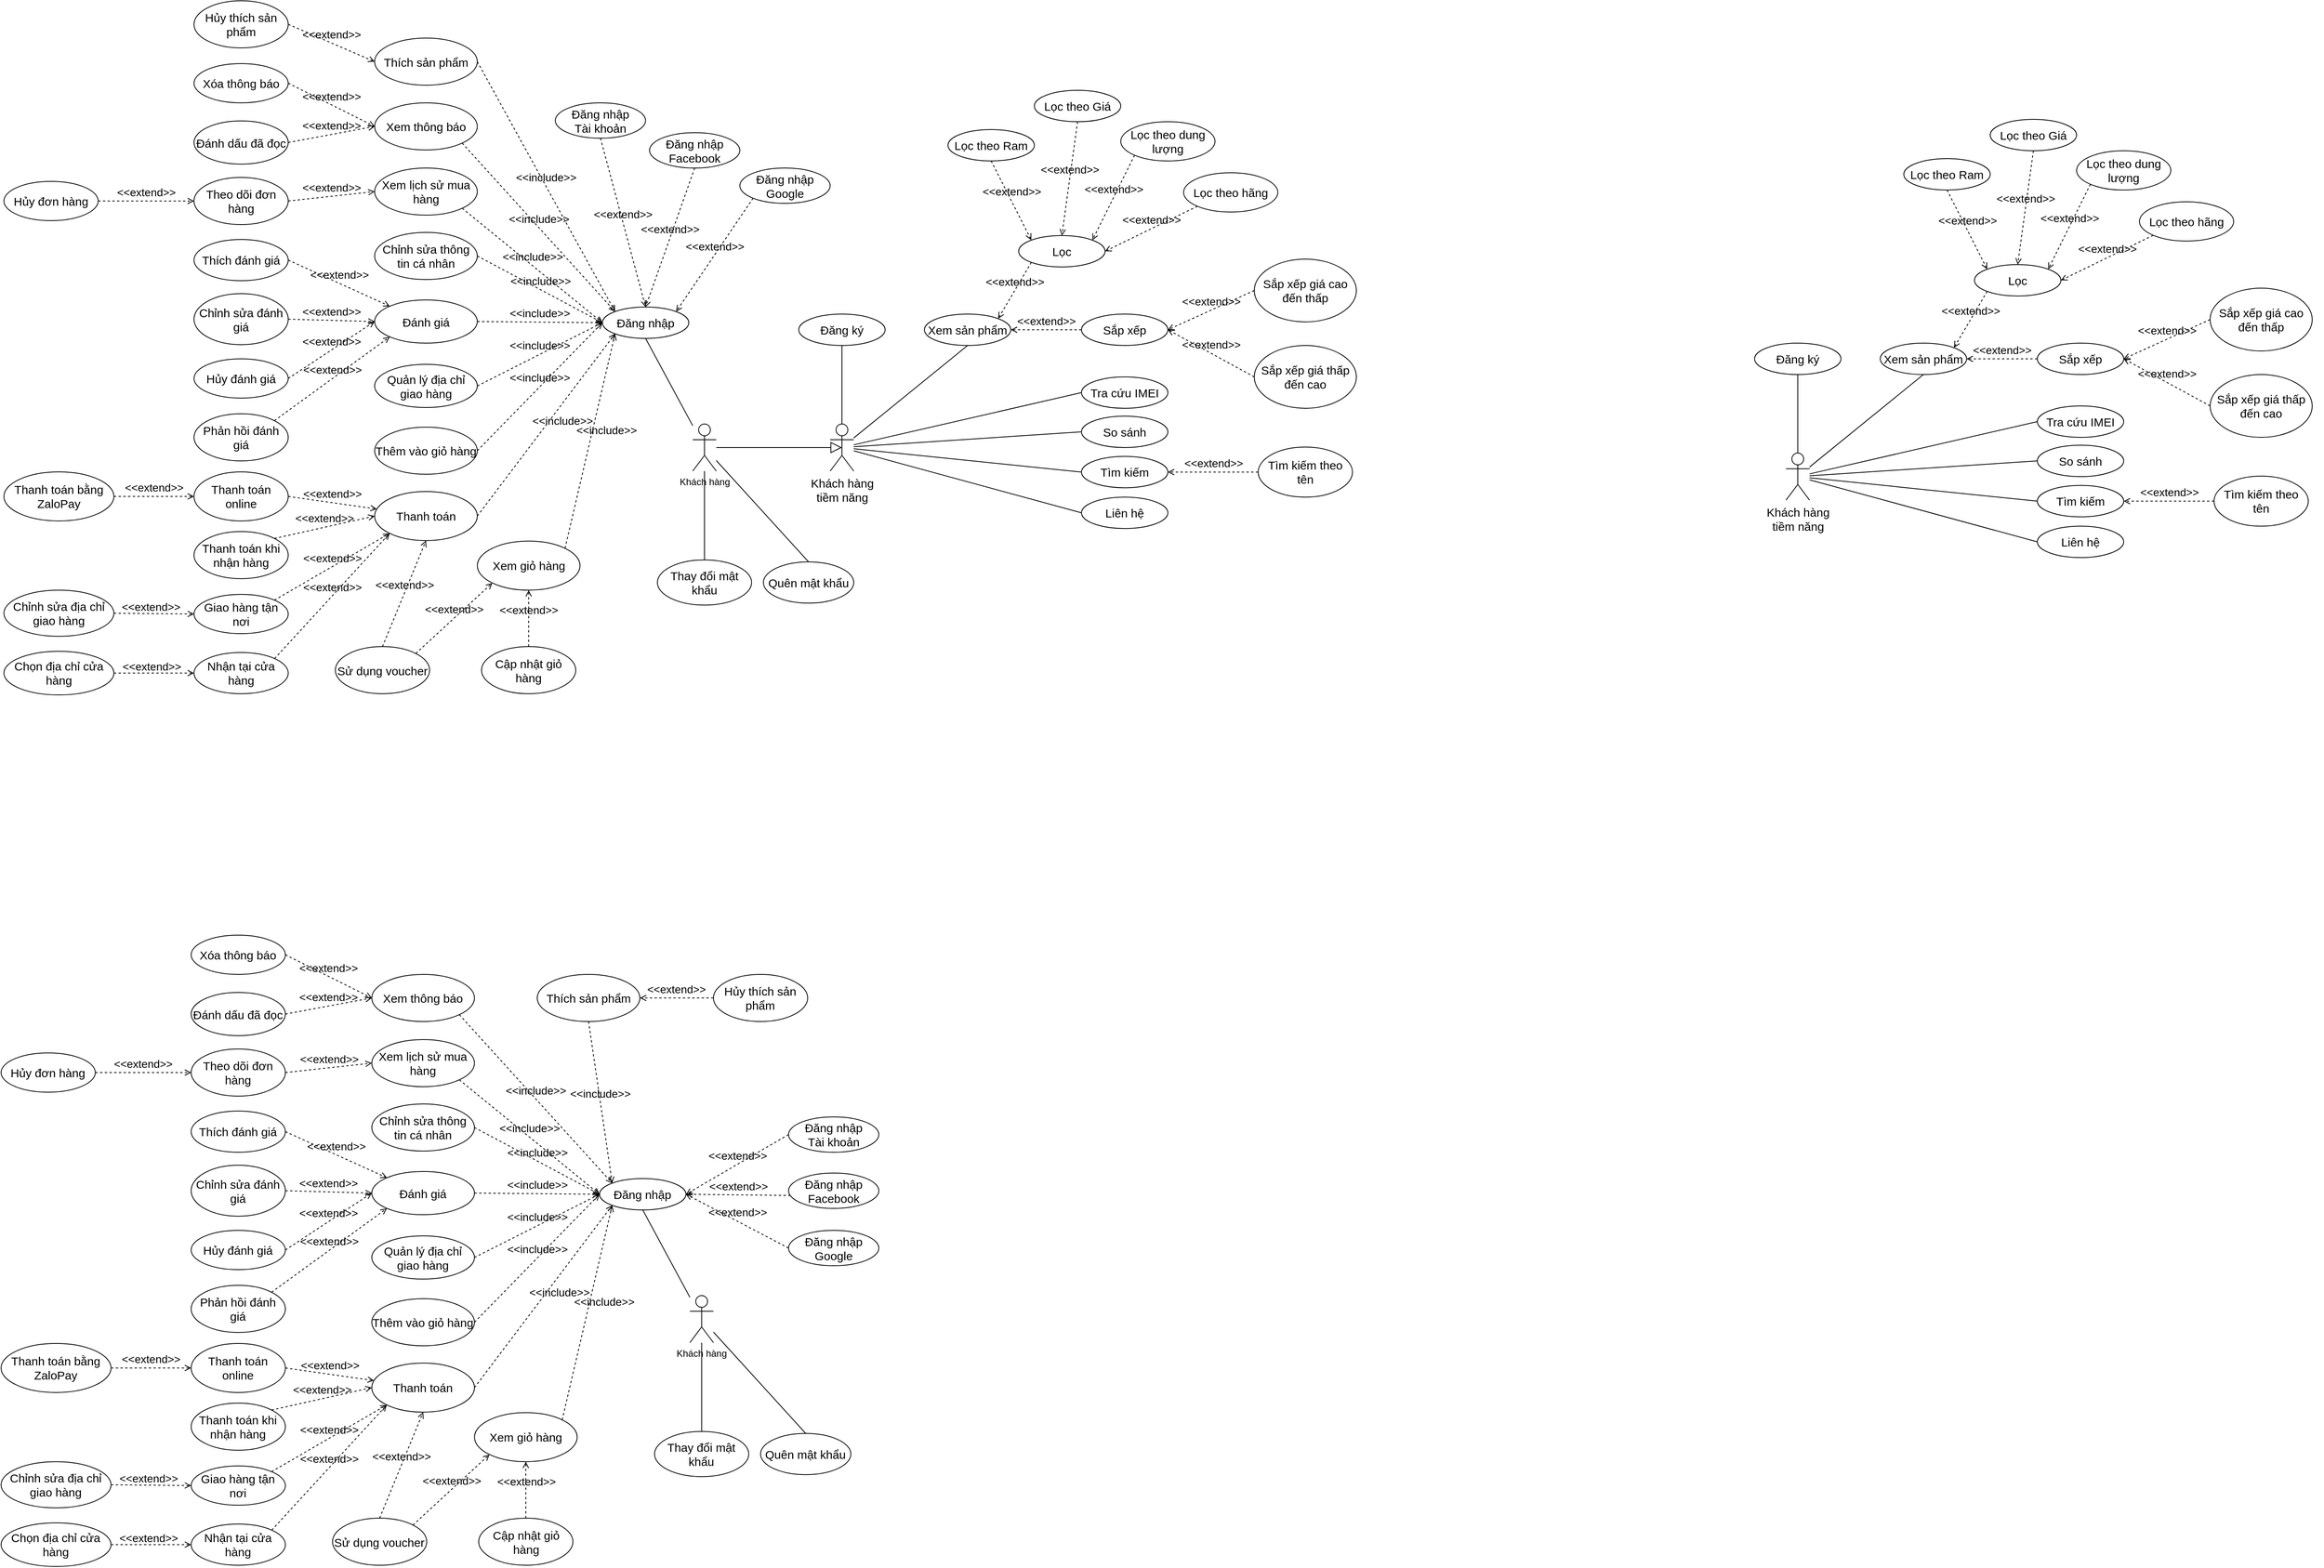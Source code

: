 <mxfile version="15.7.3" type="device"><diagram id="4gfVh_hLxtZ-ZUlDpx3I" name="Page-1"><mxGraphModel dx="2354" dy="754" grid="1" gridSize="10" guides="1" tooltips="1" connect="1" arrows="1" fold="1" page="1" pageScale="1" pageWidth="850" pageHeight="1100" math="0" shadow="0"><root><mxCell id="0"/><mxCell id="1" parent="0"/><mxCell id="0Sr-IkuX5IdX3z0h9_jq-1" value="Đăng nhập" style="ellipse;whiteSpace=wrap;html=1;fontSize=15;" parent="1" vertex="1"><mxGeometry x="323" y="510" width="110" height="40" as="geometry"/></mxCell><mxCell id="0Sr-IkuX5IdX3z0h9_jq-2" value="Thanh toán" style="ellipse;whiteSpace=wrap;html=1;fontSize=15;flipH=1;flipV=1;direction=east;" parent="1" vertex="1"><mxGeometry x="33" y="745" width="130.75" height="62.5" as="geometry"/></mxCell><mxCell id="0Sr-IkuX5IdX3z0h9_jq-3" value="Quên mật khẩu" style="ellipse;whiteSpace=wrap;html=1;fontSize=15;" parent="1" vertex="1"><mxGeometry x="528" y="834.63" width="115" height="52.5" as="geometry"/></mxCell><mxCell id="0Sr-IkuX5IdX3z0h9_jq-4" value="Xem sản phẩm" style="ellipse;whiteSpace=wrap;html=1;fontSize=15;" parent="1" vertex="1"><mxGeometry x="733" y="519" width="110" height="40" as="geometry"/></mxCell><mxCell id="0Sr-IkuX5IdX3z0h9_jq-5" value="Tìm kiếm" style="ellipse;whiteSpace=wrap;html=1;fontSize=15;" parent="1" vertex="1"><mxGeometry x="933" y="700.25" width="110" height="40" as="geometry"/></mxCell><mxCell id="0Sr-IkuX5IdX3z0h9_jq-6" value="Tìm kiếm theo tên" style="ellipse;whiteSpace=wrap;html=1;fontSize=15;" parent="1" vertex="1"><mxGeometry x="1158" y="688.37" width="120" height="63.75" as="geometry"/></mxCell><mxCell id="0Sr-IkuX5IdX3z0h9_jq-7" value="So sánh" style="ellipse;whiteSpace=wrap;html=1;fontSize=15;" parent="1" vertex="1"><mxGeometry x="933" y="649" width="110" height="40" as="geometry"/></mxCell><mxCell id="0Sr-IkuX5IdX3z0h9_jq-8" value="Đăng ký" style="ellipse;whiteSpace=wrap;html=1;fontSize=15;" parent="1" vertex="1"><mxGeometry x="573" y="519" width="110" height="40" as="geometry"/></mxCell><mxCell id="0Sr-IkuX5IdX3z0h9_jq-9" value="Đăng nhập&lt;br style=&quot;font-size: 15px;&quot;&gt;Tài khoản" style="ellipse;whiteSpace=wrap;html=1;fontSize=15;" parent="1" vertex="1"><mxGeometry x="263" y="250" width="115" height="45" as="geometry"/></mxCell><mxCell id="0Sr-IkuX5IdX3z0h9_jq-10" value="Đăng nhập&lt;br style=&quot;font-size: 15px;&quot;&gt;Facebook" style="ellipse;whiteSpace=wrap;html=1;fontSize=15;" parent="1" vertex="1"><mxGeometry x="383" y="288" width="115" height="45" as="geometry"/></mxCell><mxCell id="0Sr-IkuX5IdX3z0h9_jq-11" value="Đăng nhập Google" style="ellipse;whiteSpace=wrap;html=1;fontSize=15;" parent="1" vertex="1"><mxGeometry x="498" y="333" width="115" height="45" as="geometry"/></mxCell><mxCell id="0Sr-IkuX5IdX3z0h9_jq-12" value="Cập nhật giỏ hàng" style="ellipse;whiteSpace=wrap;html=1;fontSize=15;" parent="1" vertex="1"><mxGeometry x="169.12" y="942.5" width="120" height="60" as="geometry"/></mxCell><mxCell id="0Sr-IkuX5IdX3z0h9_jq-13" style="rounded=0;orthogonalLoop=1;jettySize=auto;html=1;entryX=0.5;entryY=1;entryDx=0;entryDy=0;endArrow=none;endFill=0;" parent="1" source="0Sr-IkuX5IdX3z0h9_jq-22" target="0Sr-IkuX5IdX3z0h9_jq-4" edge="1"><mxGeometry relative="1" as="geometry"/></mxCell><mxCell id="0Sr-IkuX5IdX3z0h9_jq-14" style="rounded=0;orthogonalLoop=1;jettySize=auto;html=1;entryX=0;entryY=0.5;entryDx=0;entryDy=0;endArrow=none;endFill=0;" parent="1" source="0Sr-IkuX5IdX3z0h9_jq-22" target="0Sr-IkuX5IdX3z0h9_jq-23" edge="1"><mxGeometry relative="1" as="geometry"/></mxCell><mxCell id="0Sr-IkuX5IdX3z0h9_jq-15" style="rounded=0;orthogonalLoop=1;jettySize=auto;html=1;entryX=0;entryY=0.5;entryDx=0;entryDy=0;endArrow=none;endFill=0;" parent="1" source="0Sr-IkuX5IdX3z0h9_jq-22" target="0Sr-IkuX5IdX3z0h9_jq-7" edge="1"><mxGeometry relative="1" as="geometry"/></mxCell><mxCell id="0Sr-IkuX5IdX3z0h9_jq-16" style="rounded=0;orthogonalLoop=1;jettySize=auto;html=1;entryX=0;entryY=0.5;entryDx=0;entryDy=0;endArrow=none;endFill=0;" parent="1" source="0Sr-IkuX5IdX3z0h9_jq-22" target="0Sr-IkuX5IdX3z0h9_jq-5" edge="1"><mxGeometry relative="1" as="geometry"/></mxCell><mxCell id="0Sr-IkuX5IdX3z0h9_jq-19" style="rounded=0;orthogonalLoop=1;jettySize=auto;html=1;entryX=0;entryY=0.5;entryDx=0;entryDy=0;endArrow=none;endFill=0;" parent="1" source="0Sr-IkuX5IdX3z0h9_jq-22" target="0Sr-IkuX5IdX3z0h9_jq-38" edge="1"><mxGeometry relative="1" as="geometry"/></mxCell><mxCell id="0Sr-IkuX5IdX3z0h9_jq-21" style="edgeStyle=orthogonalEdgeStyle;rounded=0;orthogonalLoop=1;jettySize=auto;html=1;entryX=0.5;entryY=1;entryDx=0;entryDy=0;endArrow=none;endFill=0;" parent="1" source="0Sr-IkuX5IdX3z0h9_jq-22" target="0Sr-IkuX5IdX3z0h9_jq-8" edge="1"><mxGeometry relative="1" as="geometry"/></mxCell><mxCell id="0Sr-IkuX5IdX3z0h9_jq-22" value="Khách hàng&lt;br&gt;tiềm năng" style="shape=umlActor;verticalLabelPosition=bottom;verticalAlign=top;html=1;outlineConnect=0;fontSize=15;" parent="1" vertex="1"><mxGeometry x="613" y="659" width="30" height="60" as="geometry"/></mxCell><mxCell id="0Sr-IkuX5IdX3z0h9_jq-23" value="Tra cứu IMEI" style="ellipse;whiteSpace=wrap;html=1;fontSize=15;" parent="1" vertex="1"><mxGeometry x="933" y="599" width="110" height="40" as="geometry"/></mxCell><mxCell id="0Sr-IkuX5IdX3z0h9_jq-24" value="Lọc" style="ellipse;whiteSpace=wrap;html=1;fontSize=15;" parent="1" vertex="1"><mxGeometry x="853" y="419" width="110" height="40" as="geometry"/></mxCell><mxCell id="0Sr-IkuX5IdX3z0h9_jq-25" value="Sắp xếp" style="ellipse;whiteSpace=wrap;html=1;fontSize=15;" parent="1" vertex="1"><mxGeometry x="933" y="519" width="110" height="40" as="geometry"/></mxCell><mxCell id="0Sr-IkuX5IdX3z0h9_jq-26" value="Sắp xếp giá cao đến thấp" style="ellipse;whiteSpace=wrap;html=1;fontSize=15;" parent="1" vertex="1"><mxGeometry x="1153" y="449" width="130" height="80" as="geometry"/></mxCell><mxCell id="0Sr-IkuX5IdX3z0h9_jq-27" value="Sắp xếp giá thấp đến cao" style="ellipse;whiteSpace=wrap;html=1;fontSize=15;" parent="1" vertex="1"><mxGeometry x="1153" y="559" width="130" height="80" as="geometry"/></mxCell><mxCell id="0Sr-IkuX5IdX3z0h9_jq-28" style="edgeStyle=orthogonalEdgeStyle;rounded=0;orthogonalLoop=1;jettySize=auto;html=1;exitX=0.5;exitY=1;exitDx=0;exitDy=0;fontSize=15;" parent="1" edge="1"><mxGeometry relative="1" as="geometry"><mxPoint x="1288" y="789" as="sourcePoint"/><mxPoint x="1288" y="789" as="targetPoint"/></mxGeometry></mxCell><mxCell id="0Sr-IkuX5IdX3z0h9_jq-29" value="Lọc theo dung lượng" style="ellipse;whiteSpace=wrap;html=1;fontSize=15;" parent="1" vertex="1"><mxGeometry x="983" y="274" width="120" height="50" as="geometry"/></mxCell><mxCell id="0Sr-IkuX5IdX3z0h9_jq-30" value="Lọc theo Ram" style="ellipse;whiteSpace=wrap;html=1;fontSize=15;" parent="1" vertex="1"><mxGeometry x="763" y="284" width="110" height="40" as="geometry"/></mxCell><mxCell id="0Sr-IkuX5IdX3z0h9_jq-31" value="Lọc theo Giá" style="ellipse;whiteSpace=wrap;html=1;fontSize=15;" parent="1" vertex="1"><mxGeometry x="873" y="234" width="110" height="40" as="geometry"/></mxCell><mxCell id="0Sr-IkuX5IdX3z0h9_jq-32" value="Hủy đánh giá" style="ellipse;whiteSpace=wrap;html=1;fontSize=15;" parent="1" vertex="1"><mxGeometry x="-197" y="576" width="120" height="50" as="geometry"/></mxCell><mxCell id="0Sr-IkuX5IdX3z0h9_jq-33" value="Chỉnh sửa đánh giá" style="ellipse;whiteSpace=wrap;html=1;fontSize=15;" parent="1" vertex="1"><mxGeometry x="-197" y="493" width="120" height="65" as="geometry"/></mxCell><mxCell id="0Sr-IkuX5IdX3z0h9_jq-34" value="Theo dõi đơn hàng" style="ellipse;whiteSpace=wrap;html=1;fontSize=15;" parent="1" vertex="1"><mxGeometry x="-197" y="345" width="120" height="60" as="geometry"/></mxCell><mxCell id="0Sr-IkuX5IdX3z0h9_jq-35" value="Hủy đơn hàng" style="ellipse;whiteSpace=wrap;html=1;fontSize=15;" parent="1" vertex="1"><mxGeometry x="-439" y="350" width="120" height="50" as="geometry"/></mxCell><mxCell id="0Sr-IkuX5IdX3z0h9_jq-36" value="Hủy thích sản phẩm" style="ellipse;whiteSpace=wrap;html=1;fontSize=15;" parent="1" vertex="1"><mxGeometry x="-197" y="120" width="120" height="60" as="geometry"/></mxCell><mxCell id="0Sr-IkuX5IdX3z0h9_jq-37" value="Thanh toán khi nhận hàng" style="ellipse;whiteSpace=wrap;html=1;fontSize=15;" parent="1" vertex="1"><mxGeometry x="-197" y="796" width="120" height="60" as="geometry"/></mxCell><mxCell id="0Sr-IkuX5IdX3z0h9_jq-38" value="Liên hệ" style="ellipse;whiteSpace=wrap;html=1;fontSize=15;" parent="1" vertex="1"><mxGeometry x="933" y="752.12" width="110" height="40" as="geometry"/></mxCell><mxCell id="0Sr-IkuX5IdX3z0h9_jq-39" value="Xem giỏ hàng" style="ellipse;whiteSpace=wrap;html=1;fontSize=15;flipH=1;flipV=1;direction=east;" parent="1" vertex="1"><mxGeometry x="163.75" y="808.13" width="130.75" height="62.5" as="geometry"/></mxCell><mxCell id="0Sr-IkuX5IdX3z0h9_jq-40" value="Phản hồi đánh giá" style="ellipse;whiteSpace=wrap;html=1;fontSize=15;" parent="1" vertex="1"><mxGeometry x="-197" y="646" width="120" height="60" as="geometry"/></mxCell><mxCell id="0Sr-IkuX5IdX3z0h9_jq-41" value="Thích đánh giá" style="ellipse;whiteSpace=wrap;html=1;fontSize=15;" parent="1" vertex="1"><mxGeometry x="-197" y="424" width="120" height="52.5" as="geometry"/></mxCell><mxCell id="0Sr-IkuX5IdX3z0h9_jq-42" value="Xóa thông báo" style="ellipse;whiteSpace=wrap;html=1;fontSize=15;" parent="1" vertex="1"><mxGeometry x="-197" y="200" width="120" height="50" as="geometry"/></mxCell><mxCell id="0Sr-IkuX5IdX3z0h9_jq-43" value="Thay đổi mật khẩu" style="ellipse;whiteSpace=wrap;html=1;fontSize=15;" parent="1" vertex="1"><mxGeometry x="393" y="832.13" width="120" height="57.5" as="geometry"/></mxCell><mxCell id="0Sr-IkuX5IdX3z0h9_jq-44" value="Lọc theo hãng" style="ellipse;whiteSpace=wrap;html=1;fontSize=15;" parent="1" vertex="1"><mxGeometry x="1063" y="339" width="120" height="50" as="geometry"/></mxCell><mxCell id="0Sr-IkuX5IdX3z0h9_jq-45" value="Giao hàng tận nơi" style="ellipse;whiteSpace=wrap;html=1;fontSize=15;" parent="1" vertex="1"><mxGeometry x="-197" y="876" width="120" height="50" as="geometry"/></mxCell><mxCell id="0Sr-IkuX5IdX3z0h9_jq-46" value="Nhận tại cửa hàng" style="ellipse;whiteSpace=wrap;html=1;fontSize=15;" parent="1" vertex="1"><mxGeometry x="-197" y="950.0" width="120" height="52.5" as="geometry"/></mxCell><mxCell id="0Sr-IkuX5IdX3z0h9_jq-47" value="Chọn địa chỉ cửa hàng" style="ellipse;whiteSpace=wrap;html=1;fontSize=15;" parent="1" vertex="1"><mxGeometry x="-439" y="948.44" width="140" height="55.62" as="geometry"/></mxCell><mxCell id="0Sr-IkuX5IdX3z0h9_jq-48" value="Chỉnh sửa địa chỉ giao hàng" style="ellipse;whiteSpace=wrap;html=1;fontSize=15;" parent="1" vertex="1"><mxGeometry x="-439" y="870.63" width="140" height="58.75" as="geometry"/></mxCell><mxCell id="0Sr-IkuX5IdX3z0h9_jq-49" value="Đánh dấu đã đọc" style="ellipse;whiteSpace=wrap;html=1;fontSize=15;" parent="1" vertex="1"><mxGeometry x="-197" y="273" width="120" height="55" as="geometry"/></mxCell><mxCell id="0Sr-IkuX5IdX3z0h9_jq-50" value="Sử dụng voucher" style="ellipse;whiteSpace=wrap;html=1;fontSize=15;" parent="1" vertex="1"><mxGeometry x="-17" y="942.5" width="120" height="60" as="geometry"/></mxCell><mxCell id="0Sr-IkuX5IdX3z0h9_jq-51" value="&amp;lt;&amp;lt;extend&amp;gt;&amp;gt;" style="html=1;verticalAlign=bottom;labelBackgroundColor=none;endArrow=open;endFill=0;dashed=1;rounded=0;entryX=1;entryY=0;entryDx=0;entryDy=0;exitX=0;exitY=1;exitDx=0;exitDy=0;fontSize=14;" parent="1" source="0Sr-IkuX5IdX3z0h9_jq-24" target="0Sr-IkuX5IdX3z0h9_jq-4" edge="1"><mxGeometry width="160" relative="1" as="geometry"><mxPoint x="773" y="559" as="sourcePoint"/><mxPoint x="933" y="559" as="targetPoint"/></mxGeometry></mxCell><mxCell id="0Sr-IkuX5IdX3z0h9_jq-52" value="&amp;lt;&amp;lt;extend&amp;gt;&amp;gt;" style="html=1;verticalAlign=bottom;labelBackgroundColor=none;endArrow=open;endFill=0;dashed=1;rounded=0;entryX=1;entryY=0.5;entryDx=0;entryDy=0;exitX=0;exitY=0.5;exitDx=0;exitDy=0;fontSize=14;" parent="1" source="0Sr-IkuX5IdX3z0h9_jq-25" target="0Sr-IkuX5IdX3z0h9_jq-4" edge="1"><mxGeometry width="160" relative="1" as="geometry"><mxPoint x="879.109" y="463.142" as="sourcePoint"/><mxPoint x="836.891" y="534.858" as="targetPoint"/></mxGeometry></mxCell><mxCell id="0Sr-IkuX5IdX3z0h9_jq-53" value="&amp;lt;&amp;lt;extend&amp;gt;&amp;gt;" style="html=1;verticalAlign=bottom;labelBackgroundColor=none;endArrow=open;endFill=0;dashed=1;rounded=0;entryX=0;entryY=0;entryDx=0;entryDy=0;exitX=0.5;exitY=1;exitDx=0;exitDy=0;fontSize=14;" parent="1" source="0Sr-IkuX5IdX3z0h9_jq-30" target="0Sr-IkuX5IdX3z0h9_jq-24" edge="1"><mxGeometry width="160" relative="1" as="geometry"><mxPoint x="835.219" y="353.142" as="sourcePoint"/><mxPoint x="793.001" y="424.858" as="targetPoint"/></mxGeometry></mxCell><mxCell id="0Sr-IkuX5IdX3z0h9_jq-54" value="&amp;lt;&amp;lt;extend&amp;gt;&amp;gt;" style="html=1;verticalAlign=bottom;labelBackgroundColor=none;endArrow=open;endFill=0;dashed=1;rounded=0;entryX=0.5;entryY=0;entryDx=0;entryDy=0;exitX=0.5;exitY=1;exitDx=0;exitDy=0;fontSize=14;" parent="1" source="0Sr-IkuX5IdX3z0h9_jq-31" target="0Sr-IkuX5IdX3z0h9_jq-24" edge="1"><mxGeometry width="160" relative="1" as="geometry"><mxPoint x="1005.219" y="312.282" as="sourcePoint"/><mxPoint x="963.001" y="383.998" as="targetPoint"/></mxGeometry></mxCell><mxCell id="0Sr-IkuX5IdX3z0h9_jq-55" value="&amp;lt;&amp;lt;extend&amp;gt;&amp;gt;" style="html=1;verticalAlign=bottom;labelBackgroundColor=none;endArrow=open;endFill=0;dashed=1;rounded=0;entryX=1;entryY=0;entryDx=0;entryDy=0;exitX=0;exitY=1;exitDx=0;exitDy=0;fontSize=14;" parent="1" source="0Sr-IkuX5IdX3z0h9_jq-29" target="0Sr-IkuX5IdX3z0h9_jq-24" edge="1"><mxGeometry width="160" relative="1" as="geometry"><mxPoint x="975.219" y="307.282" as="sourcePoint"/><mxPoint x="933.001" y="378.998" as="targetPoint"/></mxGeometry></mxCell><mxCell id="0Sr-IkuX5IdX3z0h9_jq-56" value="&amp;lt;&amp;lt;extend&amp;gt;&amp;gt;" style="html=1;verticalAlign=bottom;labelBackgroundColor=none;endArrow=open;endFill=0;dashed=1;rounded=0;entryX=1;entryY=0.5;entryDx=0;entryDy=0;exitX=0;exitY=1;exitDx=0;exitDy=0;fontSize=14;" parent="1" source="0Sr-IkuX5IdX3z0h9_jq-44" target="0Sr-IkuX5IdX3z0h9_jq-24" edge="1"><mxGeometry width="160" relative="1" as="geometry"><mxPoint x="1035.219" y="367.282" as="sourcePoint"/><mxPoint x="993.001" y="438.998" as="targetPoint"/></mxGeometry></mxCell><mxCell id="0Sr-IkuX5IdX3z0h9_jq-57" value="&amp;lt;&amp;lt;extend&amp;gt;&amp;gt;" style="html=1;verticalAlign=bottom;labelBackgroundColor=none;endArrow=open;endFill=0;dashed=1;rounded=0;entryX=1;entryY=0.5;entryDx=0;entryDy=0;exitX=0;exitY=0.5;exitDx=0;exitDy=0;fontSize=14;" parent="1" source="0Sr-IkuX5IdX3z0h9_jq-26" target="0Sr-IkuX5IdX3z0h9_jq-25" edge="1"><mxGeometry width="160" relative="1" as="geometry"><mxPoint x="1065.219" y="434.002" as="sourcePoint"/><mxPoint x="1023.001" y="505.718" as="targetPoint"/></mxGeometry></mxCell><mxCell id="0Sr-IkuX5IdX3z0h9_jq-58" value="&amp;lt;&amp;lt;extend&amp;gt;&amp;gt;" style="html=1;verticalAlign=bottom;labelBackgroundColor=none;endArrow=open;endFill=0;dashed=1;rounded=0;entryX=1;entryY=0.5;entryDx=0;entryDy=0;exitX=0;exitY=0.5;exitDx=0;exitDy=0;fontSize=14;" parent="1" source="0Sr-IkuX5IdX3z0h9_jq-27" target="0Sr-IkuX5IdX3z0h9_jq-25" edge="1"><mxGeometry width="160" relative="1" as="geometry"><mxPoint x="1090.219" y="592.282" as="sourcePoint"/><mxPoint x="1048.001" y="663.998" as="targetPoint"/></mxGeometry></mxCell><mxCell id="0Sr-IkuX5IdX3z0h9_jq-59" value="&amp;lt;&amp;lt;extend&amp;gt;&amp;gt;" style="html=1;verticalAlign=bottom;labelBackgroundColor=none;endArrow=open;endFill=0;dashed=1;rounded=0;entryX=1;entryY=0.5;entryDx=0;entryDy=0;exitX=0;exitY=0.5;exitDx=0;exitDy=0;fontSize=14;" parent="1" source="0Sr-IkuX5IdX3z0h9_jq-6" target="0Sr-IkuX5IdX3z0h9_jq-5" edge="1"><mxGeometry width="160" relative="1" as="geometry"><mxPoint x="1335.219" y="622.282" as="sourcePoint"/><mxPoint x="1293.001" y="693.998" as="targetPoint"/></mxGeometry></mxCell><mxCell id="0Sr-IkuX5IdX3z0h9_jq-60" value="&amp;lt;&amp;lt;extend&amp;gt;&amp;gt;" style="html=1;verticalAlign=bottom;labelBackgroundColor=none;endArrow=open;endFill=0;dashed=1;rounded=0;entryX=0.5;entryY=0;entryDx=0;entryDy=0;exitX=0.5;exitY=1;exitDx=0;exitDy=0;fontSize=14;" parent="1" source="0Sr-IkuX5IdX3z0h9_jq-9" target="0Sr-IkuX5IdX3z0h9_jq-1" edge="1"><mxGeometry width="160" relative="1" as="geometry"><mxPoint x="469.109" y="394.142" as="sourcePoint"/><mxPoint x="426.891" y="465.858" as="targetPoint"/></mxGeometry></mxCell><mxCell id="0Sr-IkuX5IdX3z0h9_jq-61" value="&amp;lt;&amp;lt;extend&amp;gt;&amp;gt;" style="html=1;verticalAlign=bottom;labelBackgroundColor=none;endArrow=open;endFill=0;dashed=1;rounded=0;entryX=0.5;entryY=0;entryDx=0;entryDy=0;fontSize=14;exitX=0.5;exitY=1;exitDx=0;exitDy=0;" parent="1" source="0Sr-IkuX5IdX3z0h9_jq-10" target="0Sr-IkuX5IdX3z0h9_jq-1" edge="1"><mxGeometry width="160" relative="1" as="geometry"><mxPoint x="521" y="360" as="sourcePoint"/><mxPoint x="420.781" y="505.858" as="targetPoint"/></mxGeometry></mxCell><mxCell id="0Sr-IkuX5IdX3z0h9_jq-62" value="&amp;lt;&amp;lt;extend&amp;gt;&amp;gt;" style="html=1;verticalAlign=bottom;labelBackgroundColor=none;endArrow=open;endFill=0;dashed=1;rounded=0;entryX=1;entryY=0;entryDx=0;entryDy=0;exitX=0;exitY=1;exitDx=0;exitDy=0;fontSize=14;" parent="1" source="0Sr-IkuX5IdX3z0h9_jq-11" target="0Sr-IkuX5IdX3z0h9_jq-1" edge="1"><mxGeometry width="160" relative="1" as="geometry"><mxPoint x="505.219" y="400.002" as="sourcePoint"/><mxPoint x="463.001" y="471.718" as="targetPoint"/></mxGeometry></mxCell><mxCell id="0Sr-IkuX5IdX3z0h9_jq-63" value="Thanh toán online" style="ellipse;whiteSpace=wrap;html=1;fontSize=15;" parent="1" vertex="1"><mxGeometry x="-197" y="720" width="120" height="62.5" as="geometry"/></mxCell><mxCell id="0Sr-IkuX5IdX3z0h9_jq-64" value="&amp;lt;&amp;lt;include&amp;gt;&amp;gt;" style="html=1;verticalAlign=bottom;labelBackgroundColor=none;endArrow=open;endFill=0;dashed=1;rounded=0;fontSize=14;exitX=1;exitY=0;exitDx=0;exitDy=0;entryX=0;entryY=1;entryDx=0;entryDy=0;" parent="1" source="0Sr-IkuX5IdX3z0h9_jq-39" target="0Sr-IkuX5IdX3z0h9_jq-1" edge="1"><mxGeometry x="0.051" y="-20" width="160" relative="1" as="geometry"><mxPoint x="274.779" y="789.238" as="sourcePoint"/><mxPoint x="378" y="550" as="targetPoint"/><mxPoint as="offset"/></mxGeometry></mxCell><mxCell id="0Sr-IkuX5IdX3z0h9_jq-65" value="&amp;lt;&amp;lt;extend&amp;gt;&amp;gt;" style="html=1;verticalAlign=bottom;labelBackgroundColor=none;endArrow=open;endFill=0;dashed=1;rounded=0;fontSize=14;entryX=0;entryY=0.5;entryDx=0;entryDy=0;exitX=1;exitY=0.5;exitDx=0;exitDy=0;" parent="1" source="0Sr-IkuX5IdX3z0h9_jq-48" target="0Sr-IkuX5IdX3z0h9_jq-45" edge="1"><mxGeometry x="-0.07" y="-3" width="160" relative="1" as="geometry"><mxPoint x="-517" y="909.07" as="sourcePoint"/><mxPoint x="-367.0" y="954.07" as="targetPoint"/><mxPoint as="offset"/></mxGeometry></mxCell><mxCell id="0Sr-IkuX5IdX3z0h9_jq-66" value="&amp;lt;&amp;lt;extend&amp;gt;&amp;gt;" style="html=1;verticalAlign=bottom;labelBackgroundColor=none;endArrow=open;endFill=0;dashed=1;rounded=0;fontSize=14;entryX=0;entryY=0.5;entryDx=0;entryDy=0;exitX=1;exitY=0.5;exitDx=0;exitDy=0;" parent="1" source="0Sr-IkuX5IdX3z0h9_jq-47" target="0Sr-IkuX5IdX3z0h9_jq-46" edge="1"><mxGeometry x="-0.07" y="-3" width="160" relative="1" as="geometry"><mxPoint x="-497" y="1023.12" as="sourcePoint"/><mxPoint x="-347.0" y="1068.12" as="targetPoint"/><mxPoint as="offset"/></mxGeometry></mxCell><mxCell id="0Sr-IkuX5IdX3z0h9_jq-67" value="&amp;lt;&amp;lt;include&amp;gt;&amp;gt;" style="html=1;verticalAlign=bottom;labelBackgroundColor=none;endArrow=open;endFill=0;dashed=1;rounded=0;fontSize=14;exitX=1;exitY=0.5;exitDx=0;exitDy=0;entryX=0;entryY=0;entryDx=0;entryDy=0;" parent="1" source="0Sr-IkuX5IdX3z0h9_jq-78" target="0Sr-IkuX5IdX3z0h9_jq-1" edge="1"><mxGeometry width="160" relative="1" as="geometry"><mxPoint x="173.75" y="670" as="sourcePoint"/><mxPoint x="288.75" y="440" as="targetPoint"/></mxGeometry></mxCell><mxCell id="0Sr-IkuX5IdX3z0h9_jq-68" value="&amp;lt;&amp;lt;include&amp;gt;&amp;gt;" style="html=1;verticalAlign=bottom;labelBackgroundColor=none;endArrow=open;endFill=0;dashed=1;rounded=0;fontSize=14;entryX=0;entryY=0;entryDx=0;entryDy=0;exitX=1;exitY=1;exitDx=0;exitDy=0;" parent="1" source="0Sr-IkuX5IdX3z0h9_jq-81" target="0Sr-IkuX5IdX3z0h9_jq-1" edge="1"><mxGeometry width="160" relative="1" as="geometry"><mxPoint x="143" y="290" as="sourcePoint"/><mxPoint x="268" y="501.25" as="targetPoint"/></mxGeometry></mxCell><mxCell id="0Sr-IkuX5IdX3z0h9_jq-69" value="&amp;lt;&amp;lt;include&amp;gt;&amp;gt;" style="html=1;verticalAlign=bottom;labelBackgroundColor=none;endArrow=open;endFill=0;dashed=1;rounded=0;fontSize=14;entryX=0;entryY=0.5;entryDx=0;entryDy=0;exitX=1;exitY=1;exitDx=0;exitDy=0;" parent="1" source="0Sr-IkuX5IdX3z0h9_jq-77" target="0Sr-IkuX5IdX3z0h9_jq-1" edge="1"><mxGeometry width="160" relative="1" as="geometry"><mxPoint x="183.0" y="362.07" as="sourcePoint"/><mxPoint x="348.359" y="647.928" as="targetPoint"/></mxGeometry></mxCell><mxCell id="0Sr-IkuX5IdX3z0h9_jq-70" value="&amp;lt;&amp;lt;include&amp;gt;&amp;gt;" style="html=1;verticalAlign=bottom;labelBackgroundColor=none;endArrow=open;endFill=0;dashed=1;rounded=0;fontSize=14;entryX=0;entryY=0.5;entryDx=0;entryDy=0;exitX=1;exitY=0.5;exitDx=0;exitDy=0;" parent="1" source="0Sr-IkuX5IdX3z0h9_jq-76" target="0Sr-IkuX5IdX3z0h9_jq-1" edge="1"><mxGeometry width="160" relative="1" as="geometry"><mxPoint x="158.38" y="410" as="sourcePoint"/><mxPoint x="307.63" y="635.0" as="targetPoint"/></mxGeometry></mxCell><mxCell id="0Sr-IkuX5IdX3z0h9_jq-71" value="&amp;lt;&amp;lt;include&amp;gt;&amp;gt;" style="html=1;verticalAlign=bottom;labelBackgroundColor=none;endArrow=open;endFill=0;dashed=1;rounded=0;fontSize=14;entryX=0;entryY=0.5;entryDx=0;entryDy=0;exitX=1;exitY=0.5;exitDx=0;exitDy=0;" parent="1" source="0Sr-IkuX5IdX3z0h9_jq-80" target="0Sr-IkuX5IdX3z0h9_jq-1" edge="1"><mxGeometry width="160" relative="1" as="geometry"><mxPoint x="183.75" y="390" as="sourcePoint"/><mxPoint x="333" y="540" as="targetPoint"/></mxGeometry></mxCell><mxCell id="0Sr-IkuX5IdX3z0h9_jq-72" value="&amp;lt;&amp;lt;include&amp;gt;&amp;gt;" style="html=1;verticalAlign=bottom;labelBackgroundColor=none;endArrow=open;endFill=0;dashed=1;rounded=0;fontSize=14;entryX=0;entryY=0.5;entryDx=0;entryDy=0;exitX=1;exitY=0.5;exitDx=0;exitDy=0;" parent="1" source="0Sr-IkuX5IdX3z0h9_jq-75" target="0Sr-IkuX5IdX3z0h9_jq-1" edge="1"><mxGeometry width="160" relative="1" as="geometry"><mxPoint x="168.75" y="520" as="sourcePoint"/><mxPoint x="318" y="602.5" as="targetPoint"/></mxGeometry></mxCell><mxCell id="0Sr-IkuX5IdX3z0h9_jq-73" value="&amp;lt;&amp;lt;include&amp;gt;&amp;gt;" style="html=1;verticalAlign=bottom;labelBackgroundColor=none;endArrow=open;endFill=0;dashed=1;rounded=0;fontSize=14;entryX=0;entryY=1;entryDx=0;entryDy=0;exitX=1;exitY=0.5;exitDx=0;exitDy=0;" parent="1" source="0Sr-IkuX5IdX3z0h9_jq-2" target="0Sr-IkuX5IdX3z0h9_jq-1" edge="1"><mxGeometry x="0.051" y="-20" width="160" relative="1" as="geometry"><mxPoint x="217.975" y="670" as="sourcePoint"/><mxPoint x="249.53" y="564.168" as="targetPoint"/><mxPoint as="offset"/></mxGeometry></mxCell><mxCell id="0Sr-IkuX5IdX3z0h9_jq-74" value="&amp;lt;&amp;lt;include&amp;gt;&amp;gt;" style="html=1;verticalAlign=bottom;labelBackgroundColor=none;endArrow=open;endFill=0;dashed=1;rounded=0;fontSize=14;entryX=0;entryY=0.5;entryDx=0;entryDy=0;exitX=1;exitY=0.5;exitDx=0;exitDy=0;" parent="1" source="0Sr-IkuX5IdX3z0h9_jq-79" target="0Sr-IkuX5IdX3z0h9_jq-1" edge="1"><mxGeometry width="160" relative="1" as="geometry"><mxPoint x="163" y="540" as="sourcePoint"/><mxPoint x="312.25" y="557.5" as="targetPoint"/></mxGeometry></mxCell><mxCell id="0Sr-IkuX5IdX3z0h9_jq-75" value="Đánh giá" style="ellipse;whiteSpace=wrap;html=1;fontSize=15;spacing=2;spacingLeft=0;direction=east;flipV=0;flipH=1;" parent="1" vertex="1"><mxGeometry x="33" y="501" width="130.75" height="55" as="geometry"/></mxCell><mxCell id="0Sr-IkuX5IdX3z0h9_jq-76" value="Chỉnh sửa thông tin cá nhân" style="ellipse;whiteSpace=wrap;html=1;fontSize=15;flipH=1;flipV=0;direction=east;spacing=2;spacingLeft=0;" parent="1" vertex="1"><mxGeometry x="33" y="415" width="130.75" height="60" as="geometry"/></mxCell><mxCell id="0Sr-IkuX5IdX3z0h9_jq-77" value="Xem lịch sử mua hàng" style="ellipse;whiteSpace=wrap;html=1;fontSize=15;flipH=1;flipV=0;direction=east;spacing=2;spacingLeft=0;" parent="1" vertex="1"><mxGeometry x="33" y="333" width="130.75" height="60" as="geometry"/></mxCell><mxCell id="0Sr-IkuX5IdX3z0h9_jq-78" value="Thích sản phẩm" style="ellipse;whiteSpace=wrap;html=1;fontSize=15;flipH=1;flipV=0;direction=east;spacing=2;spacingLeft=0;" parent="1" vertex="1"><mxGeometry x="33" y="167.5" width="130.75" height="60" as="geometry"/></mxCell><mxCell id="0Sr-IkuX5IdX3z0h9_jq-79" value="Thêm vào giỏ hàng" style="ellipse;whiteSpace=wrap;html=1;fontSize=15;flipH=1;flipV=1;direction=east;spacing=2;spacingLeft=0;" parent="1" vertex="1"><mxGeometry x="33" y="663" width="130.75" height="60" as="geometry"/></mxCell><mxCell id="0Sr-IkuX5IdX3z0h9_jq-80" value="Quản lý địa chỉ giao hàng" style="ellipse;whiteSpace=wrap;html=1;fontSize=15;flipH=1;flipV=1;direction=east;spacing=2;spacingLeft=0;" parent="1" vertex="1"><mxGeometry x="33" y="583" width="130.75" height="55" as="geometry"/></mxCell><mxCell id="0Sr-IkuX5IdX3z0h9_jq-81" value="Xem thông báo" style="ellipse;whiteSpace=wrap;html=1;fontSize=15;flipH=1;flipV=0;direction=east;spacing=2;spacingLeft=0;" parent="1" vertex="1"><mxGeometry x="33" y="250" width="130.75" height="60" as="geometry"/></mxCell><mxCell id="0Sr-IkuX5IdX3z0h9_jq-82" value="&amp;lt;&amp;lt;extend&amp;gt;&amp;gt;" style="html=1;verticalAlign=bottom;labelBackgroundColor=none;endArrow=open;endFill=0;dashed=1;rounded=0;entryX=0;entryY=0.5;entryDx=0;entryDy=0;exitX=1;exitY=0.5;exitDx=0;exitDy=0;fontSize=14;" parent="1" source="0Sr-IkuX5IdX3z0h9_jq-36" target="0Sr-IkuX5IdX3z0h9_jq-78" edge="1"><mxGeometry width="160" relative="1" as="geometry"><mxPoint x="-17" y="265" as="sourcePoint"/><mxPoint x="-17" y="365" as="targetPoint"/></mxGeometry></mxCell><mxCell id="0Sr-IkuX5IdX3z0h9_jq-83" value="&amp;lt;&amp;lt;extend&amp;gt;&amp;gt;" style="html=1;verticalAlign=bottom;labelBackgroundColor=none;endArrow=open;endFill=0;dashed=1;rounded=0;entryX=0;entryY=0.5;entryDx=0;entryDy=0;exitX=1;exitY=0.5;exitDx=0;exitDy=0;fontSize=14;" parent="1" source="0Sr-IkuX5IdX3z0h9_jq-42" target="0Sr-IkuX5IdX3z0h9_jq-81" edge="1"><mxGeometry width="160" relative="1" as="geometry"><mxPoint x="-77" y="227.5" as="sourcePoint"/><mxPoint x="33" y="265" as="targetPoint"/></mxGeometry></mxCell><mxCell id="0Sr-IkuX5IdX3z0h9_jq-84" value="&amp;lt;&amp;lt;extend&amp;gt;&amp;gt;" style="html=1;verticalAlign=bottom;labelBackgroundColor=none;endArrow=open;endFill=0;dashed=1;rounded=0;entryX=0;entryY=0.5;entryDx=0;entryDy=0;exitX=1;exitY=0.5;exitDx=0;exitDy=0;fontSize=14;" parent="1" source="0Sr-IkuX5IdX3z0h9_jq-49" target="0Sr-IkuX5IdX3z0h9_jq-81" edge="1"><mxGeometry width="160" relative="1" as="geometry"><mxPoint x="-67" y="305" as="sourcePoint"/><mxPoint x="43" y="352" as="targetPoint"/></mxGeometry></mxCell><mxCell id="0Sr-IkuX5IdX3z0h9_jq-85" value="&amp;lt;&amp;lt;extend&amp;gt;&amp;gt;" style="html=1;verticalAlign=bottom;labelBackgroundColor=none;endArrow=open;endFill=0;dashed=1;rounded=0;entryX=0;entryY=0.5;entryDx=0;entryDy=0;exitX=1;exitY=0.5;exitDx=0;exitDy=0;fontSize=14;" parent="1" source="0Sr-IkuX5IdX3z0h9_jq-34" target="0Sr-IkuX5IdX3z0h9_jq-77" edge="1"><mxGeometry width="160" relative="1" as="geometry"><mxPoint x="-87" y="421.5" as="sourcePoint"/><mxPoint x="23" y="468.5" as="targetPoint"/></mxGeometry></mxCell><mxCell id="0Sr-IkuX5IdX3z0h9_jq-86" value="&amp;lt;&amp;lt;extend&amp;gt;&amp;gt;" style="html=1;verticalAlign=bottom;labelBackgroundColor=none;endArrow=open;endFill=0;dashed=1;rounded=0;entryX=0;entryY=0;entryDx=0;entryDy=0;exitX=1;exitY=0.5;exitDx=0;exitDy=0;fontSize=14;" parent="1" source="0Sr-IkuX5IdX3z0h9_jq-41" target="0Sr-IkuX5IdX3z0h9_jq-75" edge="1"><mxGeometry width="160" relative="1" as="geometry"><mxPoint x="-77" y="443" as="sourcePoint"/><mxPoint x="33" y="490" as="targetPoint"/></mxGeometry></mxCell><mxCell id="0Sr-IkuX5IdX3z0h9_jq-87" value="&amp;lt;&amp;lt;extend&amp;gt;&amp;gt;" style="html=1;verticalAlign=bottom;labelBackgroundColor=none;endArrow=open;endFill=0;dashed=1;rounded=0;entryX=0;entryY=0.5;entryDx=0;entryDy=0;exitX=1;exitY=0.5;exitDx=0;exitDy=0;fontSize=14;" parent="1" source="0Sr-IkuX5IdX3z0h9_jq-33" target="0Sr-IkuX5IdX3z0h9_jq-75" edge="1"><mxGeometry width="160" relative="1" as="geometry"><mxPoint x="-77" y="510" as="sourcePoint"/><mxPoint x="33" y="588.25" as="targetPoint"/></mxGeometry></mxCell><mxCell id="0Sr-IkuX5IdX3z0h9_jq-88" value="&amp;lt;&amp;lt;extend&amp;gt;&amp;gt;" style="html=1;verticalAlign=bottom;labelBackgroundColor=none;endArrow=open;endFill=0;dashed=1;rounded=0;entryX=0;entryY=0.5;entryDx=0;entryDy=0;exitX=1;exitY=0.5;exitDx=0;exitDy=0;fontSize=14;" parent="1" source="0Sr-IkuX5IdX3z0h9_jq-32" target="0Sr-IkuX5IdX3z0h9_jq-75" edge="1"><mxGeometry width="160" relative="1" as="geometry"><mxPoint x="-57" y="570" as="sourcePoint"/><mxPoint x="53" y="648.25" as="targetPoint"/></mxGeometry></mxCell><mxCell id="0Sr-IkuX5IdX3z0h9_jq-89" value="&amp;lt;&amp;lt;extend&amp;gt;&amp;gt;" style="html=1;verticalAlign=bottom;labelBackgroundColor=none;endArrow=open;endFill=0;dashed=1;rounded=0;entryX=0;entryY=1;entryDx=0;entryDy=0;exitX=1;exitY=0;exitDx=0;exitDy=0;fontSize=14;" parent="1" source="0Sr-IkuX5IdX3z0h9_jq-40" target="0Sr-IkuX5IdX3z0h9_jq-75" edge="1"><mxGeometry width="160" relative="1" as="geometry"><mxPoint x="-47" y="644.75" as="sourcePoint"/><mxPoint x="63" y="723" as="targetPoint"/></mxGeometry></mxCell><mxCell id="0Sr-IkuX5IdX3z0h9_jq-90" value="&amp;lt;&amp;lt;extend&amp;gt;&amp;gt;" style="html=1;verticalAlign=bottom;labelBackgroundColor=none;endArrow=open;endFill=0;dashed=1;rounded=0;exitX=1;exitY=0.5;exitDx=0;exitDy=0;fontSize=14;" parent="1" source="0Sr-IkuX5IdX3z0h9_jq-63" target="0Sr-IkuX5IdX3z0h9_jq-2" edge="1"><mxGeometry width="160" relative="1" as="geometry"><mxPoint x="-117" y="880.18" as="sourcePoint"/><mxPoint x="11.858" y="760.003" as="targetPoint"/></mxGeometry></mxCell><mxCell id="0Sr-IkuX5IdX3z0h9_jq-91" value="&amp;lt;&amp;lt;extend&amp;gt;&amp;gt;" style="html=1;verticalAlign=bottom;labelBackgroundColor=none;endArrow=open;endFill=0;dashed=1;rounded=0;entryX=0;entryY=0.5;entryDx=0;entryDy=0;exitX=1;exitY=0;exitDx=0;exitDy=0;fontSize=14;" parent="1" source="0Sr-IkuX5IdX3z0h9_jq-37" target="0Sr-IkuX5IdX3z0h9_jq-2" edge="1"><mxGeometry width="160" relative="1" as="geometry"><mxPoint x="-87" y="898.84" as="sourcePoint"/><mxPoint x="41.858" y="778.663" as="targetPoint"/></mxGeometry></mxCell><mxCell id="0Sr-IkuX5IdX3z0h9_jq-92" value="&amp;lt;&amp;lt;extend&amp;gt;&amp;gt;" style="html=1;verticalAlign=bottom;labelBackgroundColor=none;endArrow=open;endFill=0;dashed=1;rounded=0;entryX=0;entryY=1;entryDx=0;entryDy=0;exitX=1;exitY=0;exitDx=0;exitDy=0;fontSize=14;" parent="1" source="0Sr-IkuX5IdX3z0h9_jq-45" target="0Sr-IkuX5IdX3z0h9_jq-2" edge="1"><mxGeometry width="160" relative="1" as="geometry"><mxPoint x="-84.574" y="801.787" as="sourcePoint"/><mxPoint x="43" y="703" as="targetPoint"/></mxGeometry></mxCell><mxCell id="0Sr-IkuX5IdX3z0h9_jq-93" value="&amp;lt;&amp;lt;extend&amp;gt;&amp;gt;" style="html=1;verticalAlign=bottom;labelBackgroundColor=none;endArrow=open;endFill=0;dashed=1;rounded=0;entryX=0;entryY=1;entryDx=0;entryDy=0;exitX=1;exitY=0;exitDx=0;exitDy=0;fontSize=14;" parent="1" source="0Sr-IkuX5IdX3z0h9_jq-46" target="0Sr-IkuX5IdX3z0h9_jq-2" edge="1"><mxGeometry width="160" relative="1" as="geometry"><mxPoint x="-77.004" y="954.407" as="sourcePoint"/><mxPoint x="50.57" y="855.62" as="targetPoint"/></mxGeometry></mxCell><mxCell id="0Sr-IkuX5IdX3z0h9_jq-94" value="&amp;lt;&amp;lt;extend&amp;gt;&amp;gt;" style="html=1;verticalAlign=bottom;labelBackgroundColor=none;endArrow=open;endFill=0;dashed=1;rounded=0;entryX=0.5;entryY=1;entryDx=0;entryDy=0;exitX=0.5;exitY=0;exitDx=0;exitDy=0;fontSize=14;" parent="1" source="0Sr-IkuX5IdX3z0h9_jq-50" target="0Sr-IkuX5IdX3z0h9_jq-2" edge="1"><mxGeometry width="160" relative="1" as="geometry"><mxPoint x="-64.574" y="821.787" as="sourcePoint"/><mxPoint x="63" y="723" as="targetPoint"/></mxGeometry></mxCell><mxCell id="0Sr-IkuX5IdX3z0h9_jq-95" value="&amp;lt;&amp;lt;extend&amp;gt;&amp;gt;" style="html=1;verticalAlign=bottom;labelBackgroundColor=none;endArrow=open;endFill=0;dashed=1;rounded=0;entryX=0;entryY=1;entryDx=0;entryDy=0;exitX=1;exitY=0;exitDx=0;exitDy=0;fontSize=14;" parent="1" source="0Sr-IkuX5IdX3z0h9_jq-50" target="0Sr-IkuX5IdX3z0h9_jq-39" edge="1"><mxGeometry width="160" relative="1" as="geometry"><mxPoint x="122.996" y="994.397" as="sourcePoint"/><mxPoint x="250.57" y="895.61" as="targetPoint"/></mxGeometry></mxCell><mxCell id="0Sr-IkuX5IdX3z0h9_jq-96" value="&amp;lt;&amp;lt;extend&amp;gt;&amp;gt;" style="html=1;verticalAlign=bottom;labelBackgroundColor=none;endArrow=open;endFill=0;dashed=1;rounded=0;entryX=0.5;entryY=1;entryDx=0;entryDy=0;exitX=0.5;exitY=0;exitDx=0;exitDy=0;fontSize=14;" parent="1" source="0Sr-IkuX5IdX3z0h9_jq-12" target="0Sr-IkuX5IdX3z0h9_jq-39" edge="1"><mxGeometry width="160" relative="1" as="geometry"><mxPoint x="452.996" y="963.787" as="sourcePoint"/><mxPoint x="580.57" y="865" as="targetPoint"/></mxGeometry></mxCell><mxCell id="0Sr-IkuX5IdX3z0h9_jq-97" value="Thanh toán bằng ZaloPay" style="ellipse;whiteSpace=wrap;html=1;fontSize=15;" parent="1" vertex="1"><mxGeometry x="-439" y="720" width="140" height="62.5" as="geometry"/></mxCell><mxCell id="0Sr-IkuX5IdX3z0h9_jq-98" value="&amp;lt;&amp;lt;extend&amp;gt;&amp;gt;" style="html=1;verticalAlign=bottom;labelBackgroundColor=none;endArrow=open;endFill=0;dashed=1;rounded=0;exitX=1;exitY=0.5;exitDx=0;exitDy=0;fontSize=14;entryX=0;entryY=0.5;entryDx=0;entryDy=0;" parent="1" source="0Sr-IkuX5IdX3z0h9_jq-97" target="0Sr-IkuX5IdX3z0h9_jq-63" edge="1"><mxGeometry width="160" relative="1" as="geometry"><mxPoint x="-382.51" y="840" as="sourcePoint"/><mxPoint x="-271.484" y="849.484" as="targetPoint"/></mxGeometry></mxCell><mxCell id="0Sr-IkuX5IdX3z0h9_jq-99" value="&amp;lt;&amp;lt;extend&amp;gt;&amp;gt;" style="html=1;verticalAlign=bottom;labelBackgroundColor=none;endArrow=open;endFill=0;dashed=1;rounded=0;entryX=0;entryY=0.5;entryDx=0;entryDy=0;exitX=1;exitY=0.5;exitDx=0;exitDy=0;fontSize=14;" parent="1" source="0Sr-IkuX5IdX3z0h9_jq-35" target="0Sr-IkuX5IdX3z0h9_jq-34" edge="1"><mxGeometry width="160" relative="1" as="geometry"><mxPoint x="-347" y="440" as="sourcePoint"/><mxPoint x="-237.0" y="428" as="targetPoint"/></mxGeometry></mxCell><mxCell id="0Sr-IkuX5IdX3z0h9_jq-101" style="edgeStyle=orthogonalEdgeStyle;rounded=0;orthogonalLoop=1;jettySize=auto;html=1;entryX=0.5;entryY=0.5;entryDx=0;entryDy=0;entryPerimeter=0;endArrow=block;endFill=0;jumpSize=6;endSize=12;" parent="1" source="0Sr-IkuX5IdX3z0h9_jq-100" target="0Sr-IkuX5IdX3z0h9_jq-22" edge="1"><mxGeometry relative="1" as="geometry"/></mxCell><mxCell id="0Sr-IkuX5IdX3z0h9_jq-102" style="rounded=0;orthogonalLoop=1;jettySize=auto;html=1;entryX=0.5;entryY=1;entryDx=0;entryDy=0;endArrow=none;endFill=0;" parent="1" source="0Sr-IkuX5IdX3z0h9_jq-100" target="0Sr-IkuX5IdX3z0h9_jq-1" edge="1"><mxGeometry relative="1" as="geometry"/></mxCell><mxCell id="0Sr-IkuX5IdX3z0h9_jq-104" style="edgeStyle=none;rounded=0;orthogonalLoop=1;jettySize=auto;html=1;entryX=0.5;entryY=0;entryDx=0;entryDy=0;endArrow=none;endFill=0;" parent="1" source="0Sr-IkuX5IdX3z0h9_jq-100" target="0Sr-IkuX5IdX3z0h9_jq-43" edge="1"><mxGeometry relative="1" as="geometry"/></mxCell><mxCell id="0Sr-IkuX5IdX3z0h9_jq-105" style="edgeStyle=none;rounded=0;orthogonalLoop=1;jettySize=auto;html=1;entryX=0.5;entryY=0;entryDx=0;entryDy=0;endArrow=none;endFill=0;" parent="1" source="0Sr-IkuX5IdX3z0h9_jq-100" target="0Sr-IkuX5IdX3z0h9_jq-3" edge="1"><mxGeometry relative="1" as="geometry"/></mxCell><mxCell id="0Sr-IkuX5IdX3z0h9_jq-100" value="Khách hàng" style="shape=umlActor;verticalLabelPosition=bottom;verticalAlign=top;html=1;outlineConnect=0;" parent="1" vertex="1"><mxGeometry x="438" y="659" width="30" height="60" as="geometry"/></mxCell><mxCell id="3HXz4wktYdXUbx0Uu2Is-1" value="Xem sản phẩm" style="ellipse;whiteSpace=wrap;html=1;fontSize=15;" vertex="1" parent="1"><mxGeometry x="1950" y="556" width="110" height="40" as="geometry"/></mxCell><mxCell id="3HXz4wktYdXUbx0Uu2Is-2" value="Tìm kiếm" style="ellipse;whiteSpace=wrap;html=1;fontSize=15;" vertex="1" parent="1"><mxGeometry x="2150" y="737.25" width="110" height="40" as="geometry"/></mxCell><mxCell id="3HXz4wktYdXUbx0Uu2Is-3" value="Tìm kiếm theo tên" style="ellipse;whiteSpace=wrap;html=1;fontSize=15;" vertex="1" parent="1"><mxGeometry x="2375" y="725.37" width="120" height="63.75" as="geometry"/></mxCell><mxCell id="3HXz4wktYdXUbx0Uu2Is-4" value="So sánh" style="ellipse;whiteSpace=wrap;html=1;fontSize=15;" vertex="1" parent="1"><mxGeometry x="2150" y="686" width="110" height="40" as="geometry"/></mxCell><mxCell id="3HXz4wktYdXUbx0Uu2Is-5" value="Đăng ký" style="ellipse;whiteSpace=wrap;html=1;fontSize=15;" vertex="1" parent="1"><mxGeometry x="1790" y="556" width="110" height="40" as="geometry"/></mxCell><mxCell id="3HXz4wktYdXUbx0Uu2Is-6" style="rounded=0;orthogonalLoop=1;jettySize=auto;html=1;entryX=0.5;entryY=1;entryDx=0;entryDy=0;endArrow=none;endFill=0;" edge="1" parent="1" source="3HXz4wktYdXUbx0Uu2Is-12" target="3HXz4wktYdXUbx0Uu2Is-1"><mxGeometry relative="1" as="geometry"/></mxCell><mxCell id="3HXz4wktYdXUbx0Uu2Is-7" style="rounded=0;orthogonalLoop=1;jettySize=auto;html=1;entryX=0;entryY=0.5;entryDx=0;entryDy=0;endArrow=none;endFill=0;" edge="1" parent="1" source="3HXz4wktYdXUbx0Uu2Is-12" target="3HXz4wktYdXUbx0Uu2Is-13"><mxGeometry relative="1" as="geometry"/></mxCell><mxCell id="3HXz4wktYdXUbx0Uu2Is-8" style="rounded=0;orthogonalLoop=1;jettySize=auto;html=1;entryX=0;entryY=0.5;entryDx=0;entryDy=0;endArrow=none;endFill=0;" edge="1" parent="1" source="3HXz4wktYdXUbx0Uu2Is-12" target="3HXz4wktYdXUbx0Uu2Is-4"><mxGeometry relative="1" as="geometry"/></mxCell><mxCell id="3HXz4wktYdXUbx0Uu2Is-9" style="rounded=0;orthogonalLoop=1;jettySize=auto;html=1;entryX=0;entryY=0.5;entryDx=0;entryDy=0;endArrow=none;endFill=0;" edge="1" parent="1" source="3HXz4wktYdXUbx0Uu2Is-12" target="3HXz4wktYdXUbx0Uu2Is-2"><mxGeometry relative="1" as="geometry"/></mxCell><mxCell id="3HXz4wktYdXUbx0Uu2Is-10" style="rounded=0;orthogonalLoop=1;jettySize=auto;html=1;entryX=0;entryY=0.5;entryDx=0;entryDy=0;endArrow=none;endFill=0;" edge="1" parent="1" source="3HXz4wktYdXUbx0Uu2Is-12" target="3HXz4wktYdXUbx0Uu2Is-22"><mxGeometry relative="1" as="geometry"/></mxCell><mxCell id="3HXz4wktYdXUbx0Uu2Is-11" style="edgeStyle=orthogonalEdgeStyle;rounded=0;orthogonalLoop=1;jettySize=auto;html=1;entryX=0.5;entryY=1;entryDx=0;entryDy=0;endArrow=none;endFill=0;" edge="1" parent="1" source="3HXz4wktYdXUbx0Uu2Is-12" target="3HXz4wktYdXUbx0Uu2Is-5"><mxGeometry relative="1" as="geometry"/></mxCell><mxCell id="3HXz4wktYdXUbx0Uu2Is-12" value="Khách hàng&lt;br&gt;tiềm năng" style="shape=umlActor;verticalLabelPosition=bottom;verticalAlign=top;html=1;outlineConnect=0;fontSize=15;" vertex="1" parent="1"><mxGeometry x="1830" y="696" width="30" height="60" as="geometry"/></mxCell><mxCell id="3HXz4wktYdXUbx0Uu2Is-13" value="Tra cứu IMEI" style="ellipse;whiteSpace=wrap;html=1;fontSize=15;" vertex="1" parent="1"><mxGeometry x="2150" y="636" width="110" height="40" as="geometry"/></mxCell><mxCell id="3HXz4wktYdXUbx0Uu2Is-14" value="Lọc" style="ellipse;whiteSpace=wrap;html=1;fontSize=15;" vertex="1" parent="1"><mxGeometry x="2070" y="456" width="110" height="40" as="geometry"/></mxCell><mxCell id="3HXz4wktYdXUbx0Uu2Is-15" value="Sắp xếp" style="ellipse;whiteSpace=wrap;html=1;fontSize=15;" vertex="1" parent="1"><mxGeometry x="2150" y="556" width="110" height="40" as="geometry"/></mxCell><mxCell id="3HXz4wktYdXUbx0Uu2Is-16" value="Sắp xếp giá cao đến thấp" style="ellipse;whiteSpace=wrap;html=1;fontSize=15;" vertex="1" parent="1"><mxGeometry x="2370" y="486" width="130" height="80" as="geometry"/></mxCell><mxCell id="3HXz4wktYdXUbx0Uu2Is-17" value="Sắp xếp giá thấp đến cao" style="ellipse;whiteSpace=wrap;html=1;fontSize=15;" vertex="1" parent="1"><mxGeometry x="2370" y="596" width="130" height="80" as="geometry"/></mxCell><mxCell id="3HXz4wktYdXUbx0Uu2Is-18" style="edgeStyle=orthogonalEdgeStyle;rounded=0;orthogonalLoop=1;jettySize=auto;html=1;exitX=0.5;exitY=1;exitDx=0;exitDy=0;fontSize=15;" edge="1" parent="1"><mxGeometry relative="1" as="geometry"><mxPoint x="2505" y="826.0" as="sourcePoint"/><mxPoint x="2505" y="826.0" as="targetPoint"/></mxGeometry></mxCell><mxCell id="3HXz4wktYdXUbx0Uu2Is-19" value="Lọc theo dung lượng" style="ellipse;whiteSpace=wrap;html=1;fontSize=15;" vertex="1" parent="1"><mxGeometry x="2200" y="311" width="120" height="50" as="geometry"/></mxCell><mxCell id="3HXz4wktYdXUbx0Uu2Is-20" value="Lọc theo Ram" style="ellipse;whiteSpace=wrap;html=1;fontSize=15;" vertex="1" parent="1"><mxGeometry x="1980" y="321" width="110" height="40" as="geometry"/></mxCell><mxCell id="3HXz4wktYdXUbx0Uu2Is-21" value="Lọc theo Giá" style="ellipse;whiteSpace=wrap;html=1;fontSize=15;" vertex="1" parent="1"><mxGeometry x="2090" y="271" width="110" height="40" as="geometry"/></mxCell><mxCell id="3HXz4wktYdXUbx0Uu2Is-22" value="Liên hệ" style="ellipse;whiteSpace=wrap;html=1;fontSize=15;" vertex="1" parent="1"><mxGeometry x="2150" y="789.12" width="110" height="40" as="geometry"/></mxCell><mxCell id="3HXz4wktYdXUbx0Uu2Is-23" value="Lọc theo hãng" style="ellipse;whiteSpace=wrap;html=1;fontSize=15;" vertex="1" parent="1"><mxGeometry x="2280" y="376" width="120" height="50" as="geometry"/></mxCell><mxCell id="3HXz4wktYdXUbx0Uu2Is-24" value="&amp;lt;&amp;lt;extend&amp;gt;&amp;gt;" style="html=1;verticalAlign=bottom;labelBackgroundColor=none;endArrow=open;endFill=0;dashed=1;rounded=0;entryX=1;entryY=0;entryDx=0;entryDy=0;exitX=0;exitY=1;exitDx=0;exitDy=0;fontSize=14;" edge="1" parent="1" source="3HXz4wktYdXUbx0Uu2Is-14" target="3HXz4wktYdXUbx0Uu2Is-1"><mxGeometry width="160" relative="1" as="geometry"><mxPoint x="1990" y="596" as="sourcePoint"/><mxPoint x="2150" y="596" as="targetPoint"/></mxGeometry></mxCell><mxCell id="3HXz4wktYdXUbx0Uu2Is-25" value="&amp;lt;&amp;lt;extend&amp;gt;&amp;gt;" style="html=1;verticalAlign=bottom;labelBackgroundColor=none;endArrow=open;endFill=0;dashed=1;rounded=0;entryX=1;entryY=0.5;entryDx=0;entryDy=0;exitX=0;exitY=0.5;exitDx=0;exitDy=0;fontSize=14;" edge="1" parent="1" source="3HXz4wktYdXUbx0Uu2Is-15" target="3HXz4wktYdXUbx0Uu2Is-1"><mxGeometry width="160" relative="1" as="geometry"><mxPoint x="2096.109" y="500.142" as="sourcePoint"/><mxPoint x="2053.891" y="571.858" as="targetPoint"/></mxGeometry></mxCell><mxCell id="3HXz4wktYdXUbx0Uu2Is-26" value="&amp;lt;&amp;lt;extend&amp;gt;&amp;gt;" style="html=1;verticalAlign=bottom;labelBackgroundColor=none;endArrow=open;endFill=0;dashed=1;rounded=0;entryX=0;entryY=0;entryDx=0;entryDy=0;exitX=0.5;exitY=1;exitDx=0;exitDy=0;fontSize=14;" edge="1" parent="1" source="3HXz4wktYdXUbx0Uu2Is-20" target="3HXz4wktYdXUbx0Uu2Is-14"><mxGeometry width="160" relative="1" as="geometry"><mxPoint x="2052.219" y="390.142" as="sourcePoint"/><mxPoint x="2010.001" y="461.858" as="targetPoint"/></mxGeometry></mxCell><mxCell id="3HXz4wktYdXUbx0Uu2Is-27" value="&amp;lt;&amp;lt;extend&amp;gt;&amp;gt;" style="html=1;verticalAlign=bottom;labelBackgroundColor=none;endArrow=open;endFill=0;dashed=1;rounded=0;entryX=0.5;entryY=0;entryDx=0;entryDy=0;exitX=0.5;exitY=1;exitDx=0;exitDy=0;fontSize=14;" edge="1" parent="1" source="3HXz4wktYdXUbx0Uu2Is-21" target="3HXz4wktYdXUbx0Uu2Is-14"><mxGeometry width="160" relative="1" as="geometry"><mxPoint x="2222.219" y="349.282" as="sourcePoint"/><mxPoint x="2180.001" y="420.998" as="targetPoint"/></mxGeometry></mxCell><mxCell id="3HXz4wktYdXUbx0Uu2Is-28" value="&amp;lt;&amp;lt;extend&amp;gt;&amp;gt;" style="html=1;verticalAlign=bottom;labelBackgroundColor=none;endArrow=open;endFill=0;dashed=1;rounded=0;entryX=1;entryY=0;entryDx=0;entryDy=0;exitX=0;exitY=1;exitDx=0;exitDy=0;fontSize=14;" edge="1" parent="1" source="3HXz4wktYdXUbx0Uu2Is-19" target="3HXz4wktYdXUbx0Uu2Is-14"><mxGeometry width="160" relative="1" as="geometry"><mxPoint x="2192.219" y="344.282" as="sourcePoint"/><mxPoint x="2150.001" y="415.998" as="targetPoint"/></mxGeometry></mxCell><mxCell id="3HXz4wktYdXUbx0Uu2Is-29" value="&amp;lt;&amp;lt;extend&amp;gt;&amp;gt;" style="html=1;verticalAlign=bottom;labelBackgroundColor=none;endArrow=open;endFill=0;dashed=1;rounded=0;entryX=1;entryY=0.5;entryDx=0;entryDy=0;exitX=0;exitY=1;exitDx=0;exitDy=0;fontSize=14;" edge="1" parent="1" source="3HXz4wktYdXUbx0Uu2Is-23" target="3HXz4wktYdXUbx0Uu2Is-14"><mxGeometry width="160" relative="1" as="geometry"><mxPoint x="2252.219" y="404.282" as="sourcePoint"/><mxPoint x="2210.001" y="475.998" as="targetPoint"/></mxGeometry></mxCell><mxCell id="3HXz4wktYdXUbx0Uu2Is-30" value="&amp;lt;&amp;lt;extend&amp;gt;&amp;gt;" style="html=1;verticalAlign=bottom;labelBackgroundColor=none;endArrow=open;endFill=0;dashed=1;rounded=0;entryX=1;entryY=0.5;entryDx=0;entryDy=0;exitX=0;exitY=0.5;exitDx=0;exitDy=0;fontSize=14;" edge="1" parent="1" source="3HXz4wktYdXUbx0Uu2Is-16" target="3HXz4wktYdXUbx0Uu2Is-15"><mxGeometry width="160" relative="1" as="geometry"><mxPoint x="2282.219" y="471.002" as="sourcePoint"/><mxPoint x="2240.001" y="542.718" as="targetPoint"/></mxGeometry></mxCell><mxCell id="3HXz4wktYdXUbx0Uu2Is-31" value="&amp;lt;&amp;lt;extend&amp;gt;&amp;gt;" style="html=1;verticalAlign=bottom;labelBackgroundColor=none;endArrow=open;endFill=0;dashed=1;rounded=0;entryX=1;entryY=0.5;entryDx=0;entryDy=0;exitX=0;exitY=0.5;exitDx=0;exitDy=0;fontSize=14;" edge="1" parent="1" source="3HXz4wktYdXUbx0Uu2Is-17" target="3HXz4wktYdXUbx0Uu2Is-15"><mxGeometry width="160" relative="1" as="geometry"><mxPoint x="2307.219" y="629.282" as="sourcePoint"/><mxPoint x="2265.001" y="700.998" as="targetPoint"/></mxGeometry></mxCell><mxCell id="3HXz4wktYdXUbx0Uu2Is-32" value="&amp;lt;&amp;lt;extend&amp;gt;&amp;gt;" style="html=1;verticalAlign=bottom;labelBackgroundColor=none;endArrow=open;endFill=0;dashed=1;rounded=0;entryX=1;entryY=0.5;entryDx=0;entryDy=0;exitX=0;exitY=0.5;exitDx=0;exitDy=0;fontSize=14;" edge="1" parent="1" source="3HXz4wktYdXUbx0Uu2Is-3" target="3HXz4wktYdXUbx0Uu2Is-2"><mxGeometry width="160" relative="1" as="geometry"><mxPoint x="2552.219" y="659.282" as="sourcePoint"/><mxPoint x="2510.001" y="730.998" as="targetPoint"/></mxGeometry></mxCell><mxCell id="3HXz4wktYdXUbx0Uu2Is-33" value="Đăng nhập" style="ellipse;whiteSpace=wrap;html=1;fontSize=15;" vertex="1" parent="1"><mxGeometry x="319.38" y="1620" width="110" height="40" as="geometry"/></mxCell><mxCell id="3HXz4wktYdXUbx0Uu2Is-34" value="Thanh toán" style="ellipse;whiteSpace=wrap;html=1;fontSize=15;flipH=1;flipV=1;direction=east;" vertex="1" parent="1"><mxGeometry x="29.38" y="1855" width="130.75" height="62.5" as="geometry"/></mxCell><mxCell id="3HXz4wktYdXUbx0Uu2Is-35" value="Quên mật khẩu" style="ellipse;whiteSpace=wrap;html=1;fontSize=15;" vertex="1" parent="1"><mxGeometry x="524.38" y="1944.63" width="115" height="52.5" as="geometry"/></mxCell><mxCell id="3HXz4wktYdXUbx0Uu2Is-36" value="Đăng nhập&lt;br style=&quot;font-size: 15px;&quot;&gt;Tài khoản" style="ellipse;whiteSpace=wrap;html=1;fontSize=15;" vertex="1" parent="1"><mxGeometry x="560" y="1541.5" width="115" height="45" as="geometry"/></mxCell><mxCell id="3HXz4wktYdXUbx0Uu2Is-37" value="Đăng nhập&lt;br style=&quot;font-size: 15px;&quot;&gt;Facebook" style="ellipse;whiteSpace=wrap;html=1;fontSize=15;" vertex="1" parent="1"><mxGeometry x="560" y="1613" width="115" height="45" as="geometry"/></mxCell><mxCell id="3HXz4wktYdXUbx0Uu2Is-38" value="Đăng nhập Google" style="ellipse;whiteSpace=wrap;html=1;fontSize=15;" vertex="1" parent="1"><mxGeometry x="560" y="1686" width="115" height="45" as="geometry"/></mxCell><mxCell id="3HXz4wktYdXUbx0Uu2Is-39" value="Cập nhật giỏ hàng" style="ellipse;whiteSpace=wrap;html=1;fontSize=15;" vertex="1" parent="1"><mxGeometry x="165.5" y="2052.5" width="120" height="60" as="geometry"/></mxCell><mxCell id="3HXz4wktYdXUbx0Uu2Is-40" value="Hủy đánh giá" style="ellipse;whiteSpace=wrap;html=1;fontSize=15;" vertex="1" parent="1"><mxGeometry x="-200.62" y="1686" width="120" height="50" as="geometry"/></mxCell><mxCell id="3HXz4wktYdXUbx0Uu2Is-41" value="Chỉnh sửa đánh giá" style="ellipse;whiteSpace=wrap;html=1;fontSize=15;" vertex="1" parent="1"><mxGeometry x="-200.62" y="1603" width="120" height="65" as="geometry"/></mxCell><mxCell id="3HXz4wktYdXUbx0Uu2Is-42" value="Theo dõi đơn hàng" style="ellipse;whiteSpace=wrap;html=1;fontSize=15;" vertex="1" parent="1"><mxGeometry x="-200.62" y="1455" width="120" height="60" as="geometry"/></mxCell><mxCell id="3HXz4wktYdXUbx0Uu2Is-43" value="Hủy đơn hàng" style="ellipse;whiteSpace=wrap;html=1;fontSize=15;" vertex="1" parent="1"><mxGeometry x="-442.62" y="1460" width="120" height="50" as="geometry"/></mxCell><mxCell id="3HXz4wktYdXUbx0Uu2Is-44" value="Hủy thích sản phẩm" style="ellipse;whiteSpace=wrap;html=1;fontSize=15;" vertex="1" parent="1"><mxGeometry x="464.38" y="1360" width="120" height="60" as="geometry"/></mxCell><mxCell id="3HXz4wktYdXUbx0Uu2Is-45" value="Thanh toán khi nhận hàng" style="ellipse;whiteSpace=wrap;html=1;fontSize=15;" vertex="1" parent="1"><mxGeometry x="-200.62" y="1906" width="120" height="60" as="geometry"/></mxCell><mxCell id="3HXz4wktYdXUbx0Uu2Is-46" value="Xem giỏ hàng" style="ellipse;whiteSpace=wrap;html=1;fontSize=15;flipH=1;flipV=1;direction=east;" vertex="1" parent="1"><mxGeometry x="160.13" y="1918.13" width="130.75" height="62.5" as="geometry"/></mxCell><mxCell id="3HXz4wktYdXUbx0Uu2Is-47" value="Phản hồi đánh giá" style="ellipse;whiteSpace=wrap;html=1;fontSize=15;" vertex="1" parent="1"><mxGeometry x="-200.62" y="1756" width="120" height="60" as="geometry"/></mxCell><mxCell id="3HXz4wktYdXUbx0Uu2Is-48" value="Thích đánh giá" style="ellipse;whiteSpace=wrap;html=1;fontSize=15;" vertex="1" parent="1"><mxGeometry x="-200.62" y="1534" width="120" height="52.5" as="geometry"/></mxCell><mxCell id="3HXz4wktYdXUbx0Uu2Is-49" value="Xóa thông báo" style="ellipse;whiteSpace=wrap;html=1;fontSize=15;" vertex="1" parent="1"><mxGeometry x="-200.62" y="1310" width="120" height="50" as="geometry"/></mxCell><mxCell id="3HXz4wktYdXUbx0Uu2Is-50" value="Thay đổi mật khẩu" style="ellipse;whiteSpace=wrap;html=1;fontSize=15;" vertex="1" parent="1"><mxGeometry x="389.38" y="1942.13" width="120" height="57.5" as="geometry"/></mxCell><mxCell id="3HXz4wktYdXUbx0Uu2Is-51" value="Giao hàng tận nơi" style="ellipse;whiteSpace=wrap;html=1;fontSize=15;" vertex="1" parent="1"><mxGeometry x="-200.62" y="1986" width="120" height="50" as="geometry"/></mxCell><mxCell id="3HXz4wktYdXUbx0Uu2Is-52" value="Nhận tại cửa hàng" style="ellipse;whiteSpace=wrap;html=1;fontSize=15;" vertex="1" parent="1"><mxGeometry x="-200.62" y="2060" width="120" height="52.5" as="geometry"/></mxCell><mxCell id="3HXz4wktYdXUbx0Uu2Is-53" value="Chọn địa chỉ cửa hàng" style="ellipse;whiteSpace=wrap;html=1;fontSize=15;" vertex="1" parent="1"><mxGeometry x="-442.62" y="2058.44" width="140" height="55.62" as="geometry"/></mxCell><mxCell id="3HXz4wktYdXUbx0Uu2Is-54" value="Chỉnh sửa địa chỉ giao hàng" style="ellipse;whiteSpace=wrap;html=1;fontSize=15;" vertex="1" parent="1"><mxGeometry x="-442.62" y="1980.63" width="140" height="58.75" as="geometry"/></mxCell><mxCell id="3HXz4wktYdXUbx0Uu2Is-55" value="Đánh dấu đã đọc" style="ellipse;whiteSpace=wrap;html=1;fontSize=15;" vertex="1" parent="1"><mxGeometry x="-200.62" y="1383" width="120" height="55" as="geometry"/></mxCell><mxCell id="3HXz4wktYdXUbx0Uu2Is-56" value="Sử dụng voucher" style="ellipse;whiteSpace=wrap;html=1;fontSize=15;" vertex="1" parent="1"><mxGeometry x="-20.62" y="2052.5" width="120" height="60" as="geometry"/></mxCell><mxCell id="3HXz4wktYdXUbx0Uu2Is-57" value="&amp;lt;&amp;lt;extend&amp;gt;&amp;gt;" style="html=1;verticalAlign=bottom;labelBackgroundColor=none;endArrow=open;endFill=0;dashed=1;rounded=0;entryX=1;entryY=0.5;entryDx=0;entryDy=0;exitX=0;exitY=0.5;exitDx=0;exitDy=0;fontSize=14;" edge="1" parent="1" source="3HXz4wktYdXUbx0Uu2Is-36" target="3HXz4wktYdXUbx0Uu2Is-33"><mxGeometry width="160" relative="1" as="geometry"><mxPoint x="465.489" y="1504.142" as="sourcePoint"/><mxPoint x="423.271" y="1575.858" as="targetPoint"/></mxGeometry></mxCell><mxCell id="3HXz4wktYdXUbx0Uu2Is-58" value="&amp;lt;&amp;lt;extend&amp;gt;&amp;gt;" style="html=1;verticalAlign=bottom;labelBackgroundColor=none;endArrow=open;endFill=0;dashed=1;rounded=0;entryX=1;entryY=0.5;entryDx=0;entryDy=0;fontSize=14;exitX=0.022;exitY=0.634;exitDx=0;exitDy=0;exitPerimeter=0;" edge="1" parent="1" source="3HXz4wktYdXUbx0Uu2Is-37" target="3HXz4wktYdXUbx0Uu2Is-33"><mxGeometry width="160" relative="1" as="geometry"><mxPoint x="517.38" y="1470" as="sourcePoint"/><mxPoint x="417.161" y="1615.858" as="targetPoint"/></mxGeometry></mxCell><mxCell id="3HXz4wktYdXUbx0Uu2Is-59" value="&amp;lt;&amp;lt;extend&amp;gt;&amp;gt;" style="html=1;verticalAlign=bottom;labelBackgroundColor=none;endArrow=open;endFill=0;dashed=1;rounded=0;entryX=1;entryY=0.5;entryDx=0;entryDy=0;exitX=0;exitY=0.5;exitDx=0;exitDy=0;fontSize=14;" edge="1" parent="1" source="3HXz4wktYdXUbx0Uu2Is-38" target="3HXz4wktYdXUbx0Uu2Is-33"><mxGeometry width="160" relative="1" as="geometry"><mxPoint x="501.599" y="1510.002" as="sourcePoint"/><mxPoint x="459.381" y="1581.718" as="targetPoint"/></mxGeometry></mxCell><mxCell id="3HXz4wktYdXUbx0Uu2Is-60" value="Thanh toán online" style="ellipse;whiteSpace=wrap;html=1;fontSize=15;" vertex="1" parent="1"><mxGeometry x="-200.62" y="1830" width="120" height="62.5" as="geometry"/></mxCell><mxCell id="3HXz4wktYdXUbx0Uu2Is-61" value="&amp;lt;&amp;lt;include&amp;gt;&amp;gt;" style="html=1;verticalAlign=bottom;labelBackgroundColor=none;endArrow=open;endFill=0;dashed=1;rounded=0;fontSize=14;exitX=1;exitY=0;exitDx=0;exitDy=0;entryX=0;entryY=1;entryDx=0;entryDy=0;" edge="1" parent="1" source="3HXz4wktYdXUbx0Uu2Is-46" target="3HXz4wktYdXUbx0Uu2Is-33"><mxGeometry x="0.051" y="-20" width="160" relative="1" as="geometry"><mxPoint x="271.159" y="1899.238" as="sourcePoint"/><mxPoint x="374.38" y="1660" as="targetPoint"/><mxPoint as="offset"/></mxGeometry></mxCell><mxCell id="3HXz4wktYdXUbx0Uu2Is-62" value="&amp;lt;&amp;lt;extend&amp;gt;&amp;gt;" style="html=1;verticalAlign=bottom;labelBackgroundColor=none;endArrow=open;endFill=0;dashed=1;rounded=0;fontSize=14;entryX=0;entryY=0.5;entryDx=0;entryDy=0;exitX=1;exitY=0.5;exitDx=0;exitDy=0;" edge="1" parent="1" source="3HXz4wktYdXUbx0Uu2Is-54" target="3HXz4wktYdXUbx0Uu2Is-51"><mxGeometry x="-0.07" y="-3" width="160" relative="1" as="geometry"><mxPoint x="-520.62" y="2019.07" as="sourcePoint"/><mxPoint x="-370.62" y="2064.07" as="targetPoint"/><mxPoint as="offset"/></mxGeometry></mxCell><mxCell id="3HXz4wktYdXUbx0Uu2Is-63" value="&amp;lt;&amp;lt;extend&amp;gt;&amp;gt;" style="html=1;verticalAlign=bottom;labelBackgroundColor=none;endArrow=open;endFill=0;dashed=1;rounded=0;fontSize=14;entryX=0;entryY=0.5;entryDx=0;entryDy=0;exitX=1;exitY=0.5;exitDx=0;exitDy=0;" edge="1" parent="1" source="3HXz4wktYdXUbx0Uu2Is-53" target="3HXz4wktYdXUbx0Uu2Is-52"><mxGeometry x="-0.07" y="-3" width="160" relative="1" as="geometry"><mxPoint x="-500.62" y="2133.12" as="sourcePoint"/><mxPoint x="-350.62" y="2178.12" as="targetPoint"/><mxPoint as="offset"/></mxGeometry></mxCell><mxCell id="3HXz4wktYdXUbx0Uu2Is-64" value="&amp;lt;&amp;lt;include&amp;gt;&amp;gt;" style="html=1;verticalAlign=bottom;labelBackgroundColor=none;endArrow=open;endFill=0;dashed=1;rounded=0;fontSize=14;exitX=0.5;exitY=1;exitDx=0;exitDy=0;entryX=0;entryY=0;entryDx=0;entryDy=0;" edge="1" parent="1" source="3HXz4wktYdXUbx0Uu2Is-75" target="3HXz4wktYdXUbx0Uu2Is-33"><mxGeometry width="160" relative="1" as="geometry"><mxPoint x="170.13" y="1780" as="sourcePoint"/><mxPoint x="285.13" y="1550" as="targetPoint"/></mxGeometry></mxCell><mxCell id="3HXz4wktYdXUbx0Uu2Is-65" value="&amp;lt;&amp;lt;include&amp;gt;&amp;gt;" style="html=1;verticalAlign=bottom;labelBackgroundColor=none;endArrow=open;endFill=0;dashed=1;rounded=0;fontSize=14;entryX=0;entryY=0;entryDx=0;entryDy=0;exitX=1;exitY=1;exitDx=0;exitDy=0;" edge="1" parent="1" source="3HXz4wktYdXUbx0Uu2Is-78" target="3HXz4wktYdXUbx0Uu2Is-33"><mxGeometry width="160" relative="1" as="geometry"><mxPoint x="139.38" y="1400" as="sourcePoint"/><mxPoint x="264.38" y="1611.25" as="targetPoint"/></mxGeometry></mxCell><mxCell id="3HXz4wktYdXUbx0Uu2Is-66" value="&amp;lt;&amp;lt;include&amp;gt;&amp;gt;" style="html=1;verticalAlign=bottom;labelBackgroundColor=none;endArrow=open;endFill=0;dashed=1;rounded=0;fontSize=14;entryX=0;entryY=0.5;entryDx=0;entryDy=0;exitX=1;exitY=1;exitDx=0;exitDy=0;" edge="1" parent="1" source="3HXz4wktYdXUbx0Uu2Is-74" target="3HXz4wktYdXUbx0Uu2Is-33"><mxGeometry width="160" relative="1" as="geometry"><mxPoint x="179.38" y="1472.07" as="sourcePoint"/><mxPoint x="344.739" y="1757.928" as="targetPoint"/></mxGeometry></mxCell><mxCell id="3HXz4wktYdXUbx0Uu2Is-67" value="&amp;lt;&amp;lt;include&amp;gt;&amp;gt;" style="html=1;verticalAlign=bottom;labelBackgroundColor=none;endArrow=open;endFill=0;dashed=1;rounded=0;fontSize=14;entryX=0;entryY=0.5;entryDx=0;entryDy=0;exitX=1;exitY=0.5;exitDx=0;exitDy=0;" edge="1" parent="1" source="3HXz4wktYdXUbx0Uu2Is-73" target="3HXz4wktYdXUbx0Uu2Is-33"><mxGeometry width="160" relative="1" as="geometry"><mxPoint x="154.76" y="1520" as="sourcePoint"/><mxPoint x="304.01" y="1745" as="targetPoint"/></mxGeometry></mxCell><mxCell id="3HXz4wktYdXUbx0Uu2Is-68" value="&amp;lt;&amp;lt;include&amp;gt;&amp;gt;" style="html=1;verticalAlign=bottom;labelBackgroundColor=none;endArrow=open;endFill=0;dashed=1;rounded=0;fontSize=14;entryX=0;entryY=0.5;entryDx=0;entryDy=0;exitX=1;exitY=0.5;exitDx=0;exitDy=0;" edge="1" parent="1" source="3HXz4wktYdXUbx0Uu2Is-77" target="3HXz4wktYdXUbx0Uu2Is-33"><mxGeometry width="160" relative="1" as="geometry"><mxPoint x="180.13" y="1500" as="sourcePoint"/><mxPoint x="329.38" y="1650" as="targetPoint"/></mxGeometry></mxCell><mxCell id="3HXz4wktYdXUbx0Uu2Is-69" value="&amp;lt;&amp;lt;include&amp;gt;&amp;gt;" style="html=1;verticalAlign=bottom;labelBackgroundColor=none;endArrow=open;endFill=0;dashed=1;rounded=0;fontSize=14;entryX=0;entryY=0.5;entryDx=0;entryDy=0;exitX=1;exitY=0.5;exitDx=0;exitDy=0;" edge="1" parent="1" source="3HXz4wktYdXUbx0Uu2Is-72" target="3HXz4wktYdXUbx0Uu2Is-33"><mxGeometry width="160" relative="1" as="geometry"><mxPoint x="165.13" y="1630" as="sourcePoint"/><mxPoint x="314.38" y="1712.5" as="targetPoint"/></mxGeometry></mxCell><mxCell id="3HXz4wktYdXUbx0Uu2Is-70" value="&amp;lt;&amp;lt;include&amp;gt;&amp;gt;" style="html=1;verticalAlign=bottom;labelBackgroundColor=none;endArrow=open;endFill=0;dashed=1;rounded=0;fontSize=14;entryX=0;entryY=1;entryDx=0;entryDy=0;exitX=1;exitY=0.5;exitDx=0;exitDy=0;" edge="1" parent="1" source="3HXz4wktYdXUbx0Uu2Is-34" target="3HXz4wktYdXUbx0Uu2Is-33"><mxGeometry x="0.051" y="-20" width="160" relative="1" as="geometry"><mxPoint x="214.355" y="1780" as="sourcePoint"/><mxPoint x="245.91" y="1674.168" as="targetPoint"/><mxPoint as="offset"/></mxGeometry></mxCell><mxCell id="3HXz4wktYdXUbx0Uu2Is-71" value="&amp;lt;&amp;lt;include&amp;gt;&amp;gt;" style="html=1;verticalAlign=bottom;labelBackgroundColor=none;endArrow=open;endFill=0;dashed=1;rounded=0;fontSize=14;entryX=0;entryY=0.5;entryDx=0;entryDy=0;exitX=1;exitY=0.5;exitDx=0;exitDy=0;" edge="1" parent="1" source="3HXz4wktYdXUbx0Uu2Is-76" target="3HXz4wktYdXUbx0Uu2Is-33"><mxGeometry width="160" relative="1" as="geometry"><mxPoint x="159.38" y="1650" as="sourcePoint"/><mxPoint x="308.63" y="1667.5" as="targetPoint"/></mxGeometry></mxCell><mxCell id="3HXz4wktYdXUbx0Uu2Is-72" value="Đánh giá" style="ellipse;whiteSpace=wrap;html=1;fontSize=15;spacing=2;spacingLeft=0;direction=east;flipV=0;flipH=1;" vertex="1" parent="1"><mxGeometry x="29.38" y="1611" width="130.75" height="55" as="geometry"/></mxCell><mxCell id="3HXz4wktYdXUbx0Uu2Is-73" value="Chỉnh sửa thông tin cá nhân" style="ellipse;whiteSpace=wrap;html=1;fontSize=15;flipH=1;flipV=0;direction=east;spacing=2;spacingLeft=0;" vertex="1" parent="1"><mxGeometry x="29.38" y="1525" width="130.75" height="60" as="geometry"/></mxCell><mxCell id="3HXz4wktYdXUbx0Uu2Is-74" value="Xem lịch sử mua hàng" style="ellipse;whiteSpace=wrap;html=1;fontSize=15;flipH=1;flipV=0;direction=east;spacing=2;spacingLeft=0;" vertex="1" parent="1"><mxGeometry x="29.38" y="1443" width="130.75" height="60" as="geometry"/></mxCell><mxCell id="3HXz4wktYdXUbx0Uu2Is-75" value="Thích sản phẩm" style="ellipse;whiteSpace=wrap;html=1;fontSize=15;flipH=1;flipV=0;direction=east;spacing=2;spacingLeft=0;" vertex="1" parent="1"><mxGeometry x="240" y="1360" width="130.75" height="60" as="geometry"/></mxCell><mxCell id="3HXz4wktYdXUbx0Uu2Is-76" value="Thêm vào giỏ hàng" style="ellipse;whiteSpace=wrap;html=1;fontSize=15;flipH=1;flipV=1;direction=east;spacing=2;spacingLeft=0;" vertex="1" parent="1"><mxGeometry x="29.38" y="1773" width="130.75" height="60" as="geometry"/></mxCell><mxCell id="3HXz4wktYdXUbx0Uu2Is-77" value="Quản lý địa chỉ giao hàng" style="ellipse;whiteSpace=wrap;html=1;fontSize=15;flipH=1;flipV=1;direction=east;spacing=2;spacingLeft=0;" vertex="1" parent="1"><mxGeometry x="29.38" y="1693" width="130.75" height="55" as="geometry"/></mxCell><mxCell id="3HXz4wktYdXUbx0Uu2Is-78" value="Xem thông báo" style="ellipse;whiteSpace=wrap;html=1;fontSize=15;flipH=1;flipV=0;direction=east;spacing=2;spacingLeft=0;" vertex="1" parent="1"><mxGeometry x="29.38" y="1360" width="130.75" height="60" as="geometry"/></mxCell><mxCell id="3HXz4wktYdXUbx0Uu2Is-79" value="&amp;lt;&amp;lt;extend&amp;gt;&amp;gt;" style="html=1;verticalAlign=bottom;labelBackgroundColor=none;endArrow=open;endFill=0;dashed=1;rounded=0;entryX=1;entryY=0.5;entryDx=0;entryDy=0;exitX=0;exitY=0.5;exitDx=0;exitDy=0;fontSize=14;" edge="1" parent="1" source="3HXz4wktYdXUbx0Uu2Is-44" target="3HXz4wktYdXUbx0Uu2Is-75"><mxGeometry width="160" relative="1" as="geometry"><mxPoint x="-20.62" y="1375" as="sourcePoint"/><mxPoint x="-20.62" y="1475" as="targetPoint"/></mxGeometry></mxCell><mxCell id="3HXz4wktYdXUbx0Uu2Is-80" value="&amp;lt;&amp;lt;extend&amp;gt;&amp;gt;" style="html=1;verticalAlign=bottom;labelBackgroundColor=none;endArrow=open;endFill=0;dashed=1;rounded=0;entryX=0;entryY=0.5;entryDx=0;entryDy=0;exitX=1;exitY=0.5;exitDx=0;exitDy=0;fontSize=14;" edge="1" parent="1" source="3HXz4wktYdXUbx0Uu2Is-49" target="3HXz4wktYdXUbx0Uu2Is-78"><mxGeometry width="160" relative="1" as="geometry"><mxPoint x="-80.62" y="1337.5" as="sourcePoint"/><mxPoint x="29.38" y="1375" as="targetPoint"/></mxGeometry></mxCell><mxCell id="3HXz4wktYdXUbx0Uu2Is-81" value="&amp;lt;&amp;lt;extend&amp;gt;&amp;gt;" style="html=1;verticalAlign=bottom;labelBackgroundColor=none;endArrow=open;endFill=0;dashed=1;rounded=0;entryX=0;entryY=0.5;entryDx=0;entryDy=0;exitX=1;exitY=0.5;exitDx=0;exitDy=0;fontSize=14;" edge="1" parent="1" source="3HXz4wktYdXUbx0Uu2Is-55" target="3HXz4wktYdXUbx0Uu2Is-78"><mxGeometry width="160" relative="1" as="geometry"><mxPoint x="-70.62" y="1415" as="sourcePoint"/><mxPoint x="39.38" y="1462" as="targetPoint"/></mxGeometry></mxCell><mxCell id="3HXz4wktYdXUbx0Uu2Is-82" value="&amp;lt;&amp;lt;extend&amp;gt;&amp;gt;" style="html=1;verticalAlign=bottom;labelBackgroundColor=none;endArrow=open;endFill=0;dashed=1;rounded=0;entryX=0;entryY=0.5;entryDx=0;entryDy=0;exitX=1;exitY=0.5;exitDx=0;exitDy=0;fontSize=14;" edge="1" parent="1" source="3HXz4wktYdXUbx0Uu2Is-42" target="3HXz4wktYdXUbx0Uu2Is-74"><mxGeometry width="160" relative="1" as="geometry"><mxPoint x="-90.62" y="1531.5" as="sourcePoint"/><mxPoint x="19.38" y="1578.5" as="targetPoint"/></mxGeometry></mxCell><mxCell id="3HXz4wktYdXUbx0Uu2Is-83" value="&amp;lt;&amp;lt;extend&amp;gt;&amp;gt;" style="html=1;verticalAlign=bottom;labelBackgroundColor=none;endArrow=open;endFill=0;dashed=1;rounded=0;entryX=0;entryY=0;entryDx=0;entryDy=0;exitX=1;exitY=0.5;exitDx=0;exitDy=0;fontSize=14;" edge="1" parent="1" source="3HXz4wktYdXUbx0Uu2Is-48" target="3HXz4wktYdXUbx0Uu2Is-72"><mxGeometry width="160" relative="1" as="geometry"><mxPoint x="-80.62" y="1553" as="sourcePoint"/><mxPoint x="29.38" y="1600" as="targetPoint"/></mxGeometry></mxCell><mxCell id="3HXz4wktYdXUbx0Uu2Is-84" value="&amp;lt;&amp;lt;extend&amp;gt;&amp;gt;" style="html=1;verticalAlign=bottom;labelBackgroundColor=none;endArrow=open;endFill=0;dashed=1;rounded=0;entryX=0;entryY=0.5;entryDx=0;entryDy=0;exitX=1;exitY=0.5;exitDx=0;exitDy=0;fontSize=14;" edge="1" parent="1" source="3HXz4wktYdXUbx0Uu2Is-41" target="3HXz4wktYdXUbx0Uu2Is-72"><mxGeometry width="160" relative="1" as="geometry"><mxPoint x="-80.62" y="1620" as="sourcePoint"/><mxPoint x="29.38" y="1698.25" as="targetPoint"/></mxGeometry></mxCell><mxCell id="3HXz4wktYdXUbx0Uu2Is-85" value="&amp;lt;&amp;lt;extend&amp;gt;&amp;gt;" style="html=1;verticalAlign=bottom;labelBackgroundColor=none;endArrow=open;endFill=0;dashed=1;rounded=0;entryX=0;entryY=0.5;entryDx=0;entryDy=0;exitX=1;exitY=0.5;exitDx=0;exitDy=0;fontSize=14;" edge="1" parent="1" source="3HXz4wktYdXUbx0Uu2Is-40" target="3HXz4wktYdXUbx0Uu2Is-72"><mxGeometry width="160" relative="1" as="geometry"><mxPoint x="-60.62" y="1680" as="sourcePoint"/><mxPoint x="49.38" y="1758.25" as="targetPoint"/></mxGeometry></mxCell><mxCell id="3HXz4wktYdXUbx0Uu2Is-86" value="&amp;lt;&amp;lt;extend&amp;gt;&amp;gt;" style="html=1;verticalAlign=bottom;labelBackgroundColor=none;endArrow=open;endFill=0;dashed=1;rounded=0;entryX=0;entryY=1;entryDx=0;entryDy=0;exitX=1;exitY=0;exitDx=0;exitDy=0;fontSize=14;" edge="1" parent="1" source="3HXz4wktYdXUbx0Uu2Is-47" target="3HXz4wktYdXUbx0Uu2Is-72"><mxGeometry width="160" relative="1" as="geometry"><mxPoint x="-50.62" y="1754.75" as="sourcePoint"/><mxPoint x="59.38" y="1833" as="targetPoint"/></mxGeometry></mxCell><mxCell id="3HXz4wktYdXUbx0Uu2Is-87" value="&amp;lt;&amp;lt;extend&amp;gt;&amp;gt;" style="html=1;verticalAlign=bottom;labelBackgroundColor=none;endArrow=open;endFill=0;dashed=1;rounded=0;exitX=1;exitY=0.5;exitDx=0;exitDy=0;fontSize=14;" edge="1" parent="1" source="3HXz4wktYdXUbx0Uu2Is-60" target="3HXz4wktYdXUbx0Uu2Is-34"><mxGeometry width="160" relative="1" as="geometry"><mxPoint x="-120.62" y="1990.18" as="sourcePoint"/><mxPoint x="8.238" y="1870.003" as="targetPoint"/></mxGeometry></mxCell><mxCell id="3HXz4wktYdXUbx0Uu2Is-88" value="&amp;lt;&amp;lt;extend&amp;gt;&amp;gt;" style="html=1;verticalAlign=bottom;labelBackgroundColor=none;endArrow=open;endFill=0;dashed=1;rounded=0;entryX=0;entryY=0.5;entryDx=0;entryDy=0;exitX=1;exitY=0;exitDx=0;exitDy=0;fontSize=14;" edge="1" parent="1" source="3HXz4wktYdXUbx0Uu2Is-45" target="3HXz4wktYdXUbx0Uu2Is-34"><mxGeometry width="160" relative="1" as="geometry"><mxPoint x="-90.62" y="2008.84" as="sourcePoint"/><mxPoint x="38.238" y="1888.663" as="targetPoint"/></mxGeometry></mxCell><mxCell id="3HXz4wktYdXUbx0Uu2Is-89" value="&amp;lt;&amp;lt;extend&amp;gt;&amp;gt;" style="html=1;verticalAlign=bottom;labelBackgroundColor=none;endArrow=open;endFill=0;dashed=1;rounded=0;entryX=0;entryY=1;entryDx=0;entryDy=0;exitX=1;exitY=0;exitDx=0;exitDy=0;fontSize=14;" edge="1" parent="1" source="3HXz4wktYdXUbx0Uu2Is-51" target="3HXz4wktYdXUbx0Uu2Is-34"><mxGeometry width="160" relative="1" as="geometry"><mxPoint x="-88.194" y="1911.787" as="sourcePoint"/><mxPoint x="39.38" y="1813" as="targetPoint"/></mxGeometry></mxCell><mxCell id="3HXz4wktYdXUbx0Uu2Is-90" value="&amp;lt;&amp;lt;extend&amp;gt;&amp;gt;" style="html=1;verticalAlign=bottom;labelBackgroundColor=none;endArrow=open;endFill=0;dashed=1;rounded=0;entryX=0;entryY=1;entryDx=0;entryDy=0;exitX=1;exitY=0;exitDx=0;exitDy=0;fontSize=14;" edge="1" parent="1" source="3HXz4wktYdXUbx0Uu2Is-52" target="3HXz4wktYdXUbx0Uu2Is-34"><mxGeometry width="160" relative="1" as="geometry"><mxPoint x="-80.624" y="2064.407" as="sourcePoint"/><mxPoint x="46.95" y="1965.62" as="targetPoint"/></mxGeometry></mxCell><mxCell id="3HXz4wktYdXUbx0Uu2Is-91" value="&amp;lt;&amp;lt;extend&amp;gt;&amp;gt;" style="html=1;verticalAlign=bottom;labelBackgroundColor=none;endArrow=open;endFill=0;dashed=1;rounded=0;entryX=0.5;entryY=1;entryDx=0;entryDy=0;exitX=0.5;exitY=0;exitDx=0;exitDy=0;fontSize=14;" edge="1" parent="1" source="3HXz4wktYdXUbx0Uu2Is-56" target="3HXz4wktYdXUbx0Uu2Is-34"><mxGeometry width="160" relative="1" as="geometry"><mxPoint x="-68.194" y="1931.787" as="sourcePoint"/><mxPoint x="59.38" y="1833" as="targetPoint"/></mxGeometry></mxCell><mxCell id="3HXz4wktYdXUbx0Uu2Is-92" value="&amp;lt;&amp;lt;extend&amp;gt;&amp;gt;" style="html=1;verticalAlign=bottom;labelBackgroundColor=none;endArrow=open;endFill=0;dashed=1;rounded=0;entryX=0;entryY=1;entryDx=0;entryDy=0;exitX=1;exitY=0;exitDx=0;exitDy=0;fontSize=14;" edge="1" parent="1" source="3HXz4wktYdXUbx0Uu2Is-56" target="3HXz4wktYdXUbx0Uu2Is-46"><mxGeometry width="160" relative="1" as="geometry"><mxPoint x="119.376" y="2104.397" as="sourcePoint"/><mxPoint x="246.95" y="2005.61" as="targetPoint"/></mxGeometry></mxCell><mxCell id="3HXz4wktYdXUbx0Uu2Is-93" value="&amp;lt;&amp;lt;extend&amp;gt;&amp;gt;" style="html=1;verticalAlign=bottom;labelBackgroundColor=none;endArrow=open;endFill=0;dashed=1;rounded=0;entryX=0.5;entryY=1;entryDx=0;entryDy=0;exitX=0.5;exitY=0;exitDx=0;exitDy=0;fontSize=14;" edge="1" parent="1" source="3HXz4wktYdXUbx0Uu2Is-39" target="3HXz4wktYdXUbx0Uu2Is-46"><mxGeometry width="160" relative="1" as="geometry"><mxPoint x="449.376" y="2073.787" as="sourcePoint"/><mxPoint x="576.95" y="1975" as="targetPoint"/></mxGeometry></mxCell><mxCell id="3HXz4wktYdXUbx0Uu2Is-94" value="Thanh toán bằng ZaloPay" style="ellipse;whiteSpace=wrap;html=1;fontSize=15;" vertex="1" parent="1"><mxGeometry x="-442.62" y="1830" width="140" height="62.5" as="geometry"/></mxCell><mxCell id="3HXz4wktYdXUbx0Uu2Is-95" value="&amp;lt;&amp;lt;extend&amp;gt;&amp;gt;" style="html=1;verticalAlign=bottom;labelBackgroundColor=none;endArrow=open;endFill=0;dashed=1;rounded=0;exitX=1;exitY=0.5;exitDx=0;exitDy=0;fontSize=14;entryX=0;entryY=0.5;entryDx=0;entryDy=0;" edge="1" parent="1" source="3HXz4wktYdXUbx0Uu2Is-94" target="3HXz4wktYdXUbx0Uu2Is-60"><mxGeometry width="160" relative="1" as="geometry"><mxPoint x="-386.13" y="1950" as="sourcePoint"/><mxPoint x="-275.104" y="1959.484" as="targetPoint"/></mxGeometry></mxCell><mxCell id="3HXz4wktYdXUbx0Uu2Is-96" value="&amp;lt;&amp;lt;extend&amp;gt;&amp;gt;" style="html=1;verticalAlign=bottom;labelBackgroundColor=none;endArrow=open;endFill=0;dashed=1;rounded=0;entryX=0;entryY=0.5;entryDx=0;entryDy=0;exitX=1;exitY=0.5;exitDx=0;exitDy=0;fontSize=14;" edge="1" parent="1" source="3HXz4wktYdXUbx0Uu2Is-43" target="3HXz4wktYdXUbx0Uu2Is-42"><mxGeometry width="160" relative="1" as="geometry"><mxPoint x="-350.62" y="1550" as="sourcePoint"/><mxPoint x="-240.62" y="1538" as="targetPoint"/></mxGeometry></mxCell><mxCell id="3HXz4wktYdXUbx0Uu2Is-97" style="rounded=0;orthogonalLoop=1;jettySize=auto;html=1;entryX=0.5;entryY=1;entryDx=0;entryDy=0;endArrow=none;endFill=0;" edge="1" parent="1" source="3HXz4wktYdXUbx0Uu2Is-100" target="3HXz4wktYdXUbx0Uu2Is-33"><mxGeometry relative="1" as="geometry"/></mxCell><mxCell id="3HXz4wktYdXUbx0Uu2Is-98" style="edgeStyle=none;rounded=0;orthogonalLoop=1;jettySize=auto;html=1;entryX=0.5;entryY=0;entryDx=0;entryDy=0;endArrow=none;endFill=0;" edge="1" parent="1" source="3HXz4wktYdXUbx0Uu2Is-100" target="3HXz4wktYdXUbx0Uu2Is-50"><mxGeometry relative="1" as="geometry"/></mxCell><mxCell id="3HXz4wktYdXUbx0Uu2Is-99" style="edgeStyle=none;rounded=0;orthogonalLoop=1;jettySize=auto;html=1;entryX=0.5;entryY=0;entryDx=0;entryDy=0;endArrow=none;endFill=0;" edge="1" parent="1" source="3HXz4wktYdXUbx0Uu2Is-100" target="3HXz4wktYdXUbx0Uu2Is-35"><mxGeometry relative="1" as="geometry"/></mxCell><mxCell id="3HXz4wktYdXUbx0Uu2Is-100" value="Khách hàng" style="shape=umlActor;verticalLabelPosition=bottom;verticalAlign=top;html=1;outlineConnect=0;" vertex="1" parent="1"><mxGeometry x="434.38" y="1769" width="30" height="60" as="geometry"/></mxCell></root></mxGraphModel></diagram></mxfile>